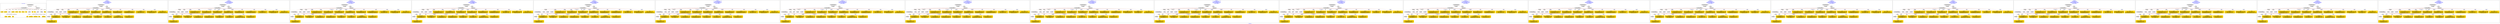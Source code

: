 digraph n0 {
fontcolor="blue"
remincross="true"
label="s06-npg.json"
subgraph cluster_0 {
label="1-correct model"
n2[style="filled",color="white",fillcolor="lightgray",label="CulturalHeritageObject1"];
n3[shape="plaintext",style="filled",fillcolor="gold",label="Copyright"];
n4[shape="plaintext",style="filled",fillcolor="gold",label="DateOfWork"];
n5[style="filled",color="white",fillcolor="lightgray",label="Person1"];
n6[shape="plaintext",style="filled",fillcolor="gold",label="Description"];
n7[shape="plaintext",style="filled",fillcolor="gold",label="Dimension"];
n8[shape="plaintext",style="filled",fillcolor="gold",label="Medium"];
n9[shape="plaintext",style="filled",fillcolor="gold",label="CreditLine"];
n10[shape="plaintext",style="filled",fillcolor="gold",label="Owner"];
n11[style="filled",color="white",fillcolor="lightgray",label="Concept2"];
n12[shape="plaintext",style="filled",fillcolor="gold",label="Title"];
n13[shape="plaintext",style="filled",fillcolor="gold",label="Ref"];
n14[style="filled",color="white",fillcolor="lightgray",label="Person2"];
n15[style="filled",color="white",fillcolor="lightgray",label="Concept1"];
n16[shape="plaintext",style="filled",fillcolor="gold",label="birthDate"];
n17[shape="plaintext",style="filled",fillcolor="gold",label="deathDate"];
n18[shape="plaintext",style="filled",fillcolor="gold",label="Artist"];
n19[shape="plaintext",style="filled",fillcolor="gold",label="sitterBirthDate"];
n20[shape="plaintext",style="filled",fillcolor="gold",label="sitterDeathDate"];
n21[shape="plaintext",style="filled",fillcolor="gold",label="values"];
n22[style="filled",color="white",fillcolor="lightgray",label="EuropeanaAggregation1"];
n23[style="filled",color="white",fillcolor="lightgray",label="WebResource1"];
n24[shape="plaintext",style="filled",fillcolor="gold",label="Image"];
n25[shape="plaintext",style="filled",fillcolor="gold",label="Classification"];
n26[shape="plaintext",style="filled",fillcolor="gold",label="values"];
}
subgraph cluster_1 {
label="candidate 0\nlink coherence:0.92\nnode coherence:0.92\nconfidence:0.4076598589067904\nmapping score:0.5444051381541154\ncost:222.99952\n-precision:0.52-recall:0.54"
n28[style="filled",color="white",fillcolor="lightgray",label="CulturalHeritageObject1"];
n29[style="filled",color="white",fillcolor="lightgray",label="CulturalHeritageObject2"];
n30[style="filled",color="white",fillcolor="lightgray",label="Person1"];
n31[style="filled",color="white",fillcolor="lightgray",label="Concept1"];
n32[style="filled",color="white",fillcolor="lightgray",label="Document1"];
n33[style="filled",color="white",fillcolor="lightgray",label="Document2"];
n34[style="filled",color="white",fillcolor="lightgray",label="EuropeanaAggregation1"];
n35[style="filled",color="white",fillcolor="lightgray",label="WebResource1"];
n36[shape="plaintext",style="filled",fillcolor="gold",label="Ref\n[CulturalHeritageObject,accessionNumber,0.426]\n[CulturalHeritageObject,extent,0.279]\n[CulturalHeritageObject,provenance,0.177]\n[CulturalHeritageObject,description,0.118]"];
n37[shape="plaintext",style="filled",fillcolor="gold",label="Title\n[Person,nameOfThePerson,0.332]\n[CulturalHeritageObject,provenance,0.261]\n[CulturalHeritageObject,description,0.218]\n[CulturalHeritageObject,title,0.19]"];
n38[shape="plaintext",style="filled",fillcolor="gold",label="Artist\n[Person,nameOfThePerson,0.459]\n[CulturalHeritageObject,provenance,0.21]\n[Document,classLink,0.194]\n[CulturalHeritageObject,title,0.138]"];
n39[shape="plaintext",style="filled",fillcolor="gold",label="values\n[Person,nameOfThePerson,0.385]\n[CulturalHeritageObject,provenance,0.253]\n[Document,classLink,0.199]\n[CulturalHeritageObject,title,0.163]"];
n40[shape="plaintext",style="filled",fillcolor="gold",label="Copyright\n[CulturalHeritageObject,provenance,0.486]\n[CulturalHeritageObject,description,0.224]\n[CulturalHeritageObject,title,0.17]\n[Person,biographicalInformation,0.12]"];
n41[shape="plaintext",style="filled",fillcolor="gold",label="CreditLine\n[CulturalHeritageObject,provenance,0.542]\n[Person,biographicalInformation,0.169]\n[CulturalHeritageObject,description,0.163]\n[CulturalHeritageObject,title,0.126]"];
n42[shape="plaintext",style="filled",fillcolor="gold",label="Description\n[Person,biographicalInformation,0.43]\n[CulturalHeritageObject,description,0.355]\n[CulturalHeritageObject,title,0.133]\n[CulturalHeritageObject,provenance,0.083]"];
n43[shape="plaintext",style="filled",fillcolor="gold",label="sitterDeathDate\n[CulturalHeritageObject,created,0.321]\n[CulturalHeritageObject,title,0.249]\n[Person,dateOfDeath,0.247]\n[CulturalHeritageObject,extent,0.182]"];
n44[shape="plaintext",style="filled",fillcolor="gold",label="deathDate\n[CulturalHeritageObject,created,0.358]\n[Person,dateOfDeath,0.295]\n[CulturalHeritageObject,title,0.191]\n[Person,dateOfBirth,0.156]"];
n45[shape="plaintext",style="filled",fillcolor="gold",label="Owner\n[CulturalHeritageObject,provenance,0.506]\n[Person,biographicalInformation,0.22]\n[CulturalHeritageObject,description,0.173]\n[CulturalHeritageObject,title,0.101]"];
n46[shape="plaintext",style="filled",fillcolor="gold",label="Dimension\n[CulturalHeritageObject,extent,0.623]\n[CulturalHeritageObject,accessionNumber,0.192]\n[CulturalHeritageObject,description,0.1]\n[CulturalHeritageObject,medium,0.085]"];
n47[shape="plaintext",style="filled",fillcolor="gold",label="sitterBirthDate\n[CulturalHeritageObject,created,0.341]\n[CulturalHeritageObject,title,0.237]\n[Person,dateOfDeath,0.216]\n[Person,dateOfBirth,0.205]"];
n48[shape="plaintext",style="filled",fillcolor="gold",label="Image\n[WebResource,classLink,0.807]\n[Document,classLink,0.175]\n[CulturalHeritageObject,medium,0.011]\n[CulturalHeritageObject,description,0.006]"];
n49[shape="plaintext",style="filled",fillcolor="gold",label="birthDate\n[CulturalHeritageObject,created,0.311]\n[Person,dateOfBirth,0.285]\n[Person,dateOfDeath,0.23]\n[CulturalHeritageObject,title,0.175]"];
n50[shape="plaintext",style="filled",fillcolor="gold",label="DateOfWork\n[CulturalHeritageObject,created,0.376]\n[Person,dateOfBirth,0.283]\n[Person,dateOfDeath,0.282]\n[CulturalHeritageObject,provenance,0.059]"];
n51[shape="plaintext",style="filled",fillcolor="gold",label="Medium\n[CulturalHeritageObject,medium,0.829]\n[CulturalHeritageObject,provenance,0.068]\n[CulturalHeritageObject,description,0.055]\n[Concept,prefLabel,0.049]"];
n52[shape="plaintext",style="filled",fillcolor="gold",label="values\n[CulturalHeritageObject,description,0.369]\n[Concept,prefLabel,0.277]\n[Person,biographicalInformation,0.195]\n[CulturalHeritageObject,title,0.159]"];
n53[shape="plaintext",style="filled",fillcolor="gold",label="Classification\n[Concept,prefLabel,0.472]\n[Person,biographicalInformation,0.277]\n[CulturalHeritageObject,description,0.155]\n[CulturalHeritageObject,provenance,0.096]"];
}
subgraph cluster_2 {
label="candidate 1\nlink coherence:0.92\nnode coherence:0.92\nconfidence:0.4027527995348705\nmapping score:0.5427694516968087\ncost:222.99952\n-precision:0.52-recall:0.54"
n55[style="filled",color="white",fillcolor="lightgray",label="CulturalHeritageObject1"];
n56[style="filled",color="white",fillcolor="lightgray",label="CulturalHeritageObject2"];
n57[style="filled",color="white",fillcolor="lightgray",label="Person1"];
n58[style="filled",color="white",fillcolor="lightgray",label="Concept1"];
n59[style="filled",color="white",fillcolor="lightgray",label="Document1"];
n60[style="filled",color="white",fillcolor="lightgray",label="Document2"];
n61[style="filled",color="white",fillcolor="lightgray",label="EuropeanaAggregation1"];
n62[style="filled",color="white",fillcolor="lightgray",label="WebResource1"];
n63[shape="plaintext",style="filled",fillcolor="gold",label="Ref\n[CulturalHeritageObject,accessionNumber,0.426]\n[CulturalHeritageObject,extent,0.279]\n[CulturalHeritageObject,provenance,0.177]\n[CulturalHeritageObject,description,0.118]"];
n64[shape="plaintext",style="filled",fillcolor="gold",label="Title\n[Person,nameOfThePerson,0.332]\n[CulturalHeritageObject,provenance,0.261]\n[CulturalHeritageObject,description,0.218]\n[CulturalHeritageObject,title,0.19]"];
n65[shape="plaintext",style="filled",fillcolor="gold",label="Artist\n[Person,nameOfThePerson,0.459]\n[CulturalHeritageObject,provenance,0.21]\n[Document,classLink,0.194]\n[CulturalHeritageObject,title,0.138]"];
n66[shape="plaintext",style="filled",fillcolor="gold",label="values\n[Person,nameOfThePerson,0.385]\n[CulturalHeritageObject,provenance,0.253]\n[Document,classLink,0.199]\n[CulturalHeritageObject,title,0.163]"];
n67[shape="plaintext",style="filled",fillcolor="gold",label="Owner\n[CulturalHeritageObject,provenance,0.506]\n[Person,biographicalInformation,0.22]\n[CulturalHeritageObject,description,0.173]\n[CulturalHeritageObject,title,0.101]"];
n68[shape="plaintext",style="filled",fillcolor="gold",label="Copyright\n[CulturalHeritageObject,provenance,0.486]\n[CulturalHeritageObject,description,0.224]\n[CulturalHeritageObject,title,0.17]\n[Person,biographicalInformation,0.12]"];
n69[shape="plaintext",style="filled",fillcolor="gold",label="Description\n[Person,biographicalInformation,0.43]\n[CulturalHeritageObject,description,0.355]\n[CulturalHeritageObject,title,0.133]\n[CulturalHeritageObject,provenance,0.083]"];
n70[shape="plaintext",style="filled",fillcolor="gold",label="sitterDeathDate\n[CulturalHeritageObject,created,0.321]\n[CulturalHeritageObject,title,0.249]\n[Person,dateOfDeath,0.247]\n[CulturalHeritageObject,extent,0.182]"];
n71[shape="plaintext",style="filled",fillcolor="gold",label="deathDate\n[CulturalHeritageObject,created,0.358]\n[Person,dateOfDeath,0.295]\n[CulturalHeritageObject,title,0.191]\n[Person,dateOfBirth,0.156]"];
n72[shape="plaintext",style="filled",fillcolor="gold",label="CreditLine\n[CulturalHeritageObject,provenance,0.542]\n[Person,biographicalInformation,0.169]\n[CulturalHeritageObject,description,0.163]\n[CulturalHeritageObject,title,0.126]"];
n73[shape="plaintext",style="filled",fillcolor="gold",label="Dimension\n[CulturalHeritageObject,extent,0.623]\n[CulturalHeritageObject,accessionNumber,0.192]\n[CulturalHeritageObject,description,0.1]\n[CulturalHeritageObject,medium,0.085]"];
n74[shape="plaintext",style="filled",fillcolor="gold",label="sitterBirthDate\n[CulturalHeritageObject,created,0.341]\n[CulturalHeritageObject,title,0.237]\n[Person,dateOfDeath,0.216]\n[Person,dateOfBirth,0.205]"];
n75[shape="plaintext",style="filled",fillcolor="gold",label="Image\n[WebResource,classLink,0.807]\n[Document,classLink,0.175]\n[CulturalHeritageObject,medium,0.011]\n[CulturalHeritageObject,description,0.006]"];
n76[shape="plaintext",style="filled",fillcolor="gold",label="birthDate\n[CulturalHeritageObject,created,0.311]\n[Person,dateOfBirth,0.285]\n[Person,dateOfDeath,0.23]\n[CulturalHeritageObject,title,0.175]"];
n77[shape="plaintext",style="filled",fillcolor="gold",label="DateOfWork\n[CulturalHeritageObject,created,0.376]\n[Person,dateOfBirth,0.283]\n[Person,dateOfDeath,0.282]\n[CulturalHeritageObject,provenance,0.059]"];
n78[shape="plaintext",style="filled",fillcolor="gold",label="Medium\n[CulturalHeritageObject,medium,0.829]\n[CulturalHeritageObject,provenance,0.068]\n[CulturalHeritageObject,description,0.055]\n[Concept,prefLabel,0.049]"];
n79[shape="plaintext",style="filled",fillcolor="gold",label="values\n[CulturalHeritageObject,description,0.369]\n[Concept,prefLabel,0.277]\n[Person,biographicalInformation,0.195]\n[CulturalHeritageObject,title,0.159]"];
n80[shape="plaintext",style="filled",fillcolor="gold",label="Classification\n[Concept,prefLabel,0.472]\n[Person,biographicalInformation,0.277]\n[CulturalHeritageObject,description,0.155]\n[CulturalHeritageObject,provenance,0.096]"];
}
subgraph cluster_3 {
label="candidate 10\nlink coherence:0.92\nnode coherence:0.92\nconfidence:0.3950372217783542\nmapping score:0.5401975924446366\ncost:222.99952\n-precision:0.52-recall:0.54"
n82[style="filled",color="white",fillcolor="lightgray",label="CulturalHeritageObject1"];
n83[style="filled",color="white",fillcolor="lightgray",label="CulturalHeritageObject2"];
n84[style="filled",color="white",fillcolor="lightgray",label="Person1"];
n85[style="filled",color="white",fillcolor="lightgray",label="Concept1"];
n86[style="filled",color="white",fillcolor="lightgray",label="Document1"];
n87[style="filled",color="white",fillcolor="lightgray",label="Document2"];
n88[style="filled",color="white",fillcolor="lightgray",label="EuropeanaAggregation1"];
n89[style="filled",color="white",fillcolor="lightgray",label="WebResource1"];
n90[shape="plaintext",style="filled",fillcolor="gold",label="Ref\n[CulturalHeritageObject,accessionNumber,0.426]\n[CulturalHeritageObject,extent,0.279]\n[CulturalHeritageObject,provenance,0.177]\n[CulturalHeritageObject,description,0.118]"];
n91[shape="plaintext",style="filled",fillcolor="gold",label="sitterDeathDate\n[CulturalHeritageObject,created,0.321]\n[CulturalHeritageObject,title,0.249]\n[Person,dateOfDeath,0.247]\n[CulturalHeritageObject,extent,0.182]"];
n92[shape="plaintext",style="filled",fillcolor="gold",label="Title\n[Person,nameOfThePerson,0.332]\n[CulturalHeritageObject,provenance,0.261]\n[CulturalHeritageObject,description,0.218]\n[CulturalHeritageObject,title,0.19]"];
n93[shape="plaintext",style="filled",fillcolor="gold",label="Artist\n[Person,nameOfThePerson,0.459]\n[CulturalHeritageObject,provenance,0.21]\n[Document,classLink,0.194]\n[CulturalHeritageObject,title,0.138]"];
n94[shape="plaintext",style="filled",fillcolor="gold",label="values\n[Person,nameOfThePerson,0.385]\n[CulturalHeritageObject,provenance,0.253]\n[Document,classLink,0.199]\n[CulturalHeritageObject,title,0.163]"];
n95[shape="plaintext",style="filled",fillcolor="gold",label="Owner\n[CulturalHeritageObject,provenance,0.506]\n[Person,biographicalInformation,0.22]\n[CulturalHeritageObject,description,0.173]\n[CulturalHeritageObject,title,0.101]"];
n96[shape="plaintext",style="filled",fillcolor="gold",label="Copyright\n[CulturalHeritageObject,provenance,0.486]\n[CulturalHeritageObject,description,0.224]\n[CulturalHeritageObject,title,0.17]\n[Person,biographicalInformation,0.12]"];
n97[shape="plaintext",style="filled",fillcolor="gold",label="Description\n[Person,biographicalInformation,0.43]\n[CulturalHeritageObject,description,0.355]\n[CulturalHeritageObject,title,0.133]\n[CulturalHeritageObject,provenance,0.083]"];
n98[shape="plaintext",style="filled",fillcolor="gold",label="deathDate\n[CulturalHeritageObject,created,0.358]\n[Person,dateOfDeath,0.295]\n[CulturalHeritageObject,title,0.191]\n[Person,dateOfBirth,0.156]"];
n99[shape="plaintext",style="filled",fillcolor="gold",label="CreditLine\n[CulturalHeritageObject,provenance,0.542]\n[Person,biographicalInformation,0.169]\n[CulturalHeritageObject,description,0.163]\n[CulturalHeritageObject,title,0.126]"];
n100[shape="plaintext",style="filled",fillcolor="gold",label="Dimension\n[CulturalHeritageObject,extent,0.623]\n[CulturalHeritageObject,accessionNumber,0.192]\n[CulturalHeritageObject,description,0.1]\n[CulturalHeritageObject,medium,0.085]"];
n101[shape="plaintext",style="filled",fillcolor="gold",label="sitterBirthDate\n[CulturalHeritageObject,created,0.341]\n[CulturalHeritageObject,title,0.237]\n[Person,dateOfDeath,0.216]\n[Person,dateOfBirth,0.205]"];
n102[shape="plaintext",style="filled",fillcolor="gold",label="Image\n[WebResource,classLink,0.807]\n[Document,classLink,0.175]\n[CulturalHeritageObject,medium,0.011]\n[CulturalHeritageObject,description,0.006]"];
n103[shape="plaintext",style="filled",fillcolor="gold",label="birthDate\n[CulturalHeritageObject,created,0.311]\n[Person,dateOfBirth,0.285]\n[Person,dateOfDeath,0.23]\n[CulturalHeritageObject,title,0.175]"];
n104[shape="plaintext",style="filled",fillcolor="gold",label="DateOfWork\n[CulturalHeritageObject,created,0.376]\n[Person,dateOfBirth,0.283]\n[Person,dateOfDeath,0.282]\n[CulturalHeritageObject,provenance,0.059]"];
n105[shape="plaintext",style="filled",fillcolor="gold",label="Medium\n[CulturalHeritageObject,medium,0.829]\n[CulturalHeritageObject,provenance,0.068]\n[CulturalHeritageObject,description,0.055]\n[Concept,prefLabel,0.049]"];
n106[shape="plaintext",style="filled",fillcolor="gold",label="values\n[CulturalHeritageObject,description,0.369]\n[Concept,prefLabel,0.277]\n[Person,biographicalInformation,0.195]\n[CulturalHeritageObject,title,0.159]"];
n107[shape="plaintext",style="filled",fillcolor="gold",label="Classification\n[Concept,prefLabel,0.472]\n[Person,biographicalInformation,0.277]\n[CulturalHeritageObject,description,0.155]\n[CulturalHeritageObject,provenance,0.096]"];
}
subgraph cluster_4 {
label="candidate 11\nlink coherence:0.92\nnode coherence:0.92\nconfidence:0.394426633867534\nmapping score:0.5399940631410299\ncost:222.99952\n-precision:0.48-recall:0.5"
n109[style="filled",color="white",fillcolor="lightgray",label="CulturalHeritageObject1"];
n110[style="filled",color="white",fillcolor="lightgray",label="CulturalHeritageObject2"];
n111[style="filled",color="white",fillcolor="lightgray",label="Person1"];
n112[style="filled",color="white",fillcolor="lightgray",label="Concept1"];
n113[style="filled",color="white",fillcolor="lightgray",label="Document1"];
n114[style="filled",color="white",fillcolor="lightgray",label="Document2"];
n115[style="filled",color="white",fillcolor="lightgray",label="EuropeanaAggregation1"];
n116[style="filled",color="white",fillcolor="lightgray",label="WebResource1"];
n117[shape="plaintext",style="filled",fillcolor="gold",label="Ref\n[CulturalHeritageObject,accessionNumber,0.426]\n[CulturalHeritageObject,extent,0.279]\n[CulturalHeritageObject,provenance,0.177]\n[CulturalHeritageObject,description,0.118]"];
n118[shape="plaintext",style="filled",fillcolor="gold",label="Title\n[Person,nameOfThePerson,0.332]\n[CulturalHeritageObject,provenance,0.261]\n[CulturalHeritageObject,description,0.218]\n[CulturalHeritageObject,title,0.19]"];
n119[shape="plaintext",style="filled",fillcolor="gold",label="Artist\n[Person,nameOfThePerson,0.459]\n[CulturalHeritageObject,provenance,0.21]\n[Document,classLink,0.194]\n[CulturalHeritageObject,title,0.138]"];
n120[shape="plaintext",style="filled",fillcolor="gold",label="values\n[Person,nameOfThePerson,0.385]\n[CulturalHeritageObject,provenance,0.253]\n[Document,classLink,0.199]\n[CulturalHeritageObject,title,0.163]"];
n121[shape="plaintext",style="filled",fillcolor="gold",label="Description\n[Person,biographicalInformation,0.43]\n[CulturalHeritageObject,description,0.355]\n[CulturalHeritageObject,title,0.133]\n[CulturalHeritageObject,provenance,0.083]"];
n122[shape="plaintext",style="filled",fillcolor="gold",label="Copyright\n[CulturalHeritageObject,provenance,0.486]\n[CulturalHeritageObject,description,0.224]\n[CulturalHeritageObject,title,0.17]\n[Person,biographicalInformation,0.12]"];
n123[shape="plaintext",style="filled",fillcolor="gold",label="Owner\n[CulturalHeritageObject,provenance,0.506]\n[Person,biographicalInformation,0.22]\n[CulturalHeritageObject,description,0.173]\n[CulturalHeritageObject,title,0.101]"];
n124[shape="plaintext",style="filled",fillcolor="gold",label="sitterDeathDate\n[CulturalHeritageObject,created,0.321]\n[CulturalHeritageObject,title,0.249]\n[Person,dateOfDeath,0.247]\n[CulturalHeritageObject,extent,0.182]"];
n125[shape="plaintext",style="filled",fillcolor="gold",label="deathDate\n[CulturalHeritageObject,created,0.358]\n[Person,dateOfDeath,0.295]\n[CulturalHeritageObject,title,0.191]\n[Person,dateOfBirth,0.156]"];
n126[shape="plaintext",style="filled",fillcolor="gold",label="CreditLine\n[CulturalHeritageObject,provenance,0.542]\n[Person,biographicalInformation,0.169]\n[CulturalHeritageObject,description,0.163]\n[CulturalHeritageObject,title,0.126]"];
n127[shape="plaintext",style="filled",fillcolor="gold",label="Dimension\n[CulturalHeritageObject,extent,0.623]\n[CulturalHeritageObject,accessionNumber,0.192]\n[CulturalHeritageObject,description,0.1]\n[CulturalHeritageObject,medium,0.085]"];
n128[shape="plaintext",style="filled",fillcolor="gold",label="sitterBirthDate\n[CulturalHeritageObject,created,0.341]\n[CulturalHeritageObject,title,0.237]\n[Person,dateOfDeath,0.216]\n[Person,dateOfBirth,0.205]"];
n129[shape="plaintext",style="filled",fillcolor="gold",label="Image\n[WebResource,classLink,0.807]\n[Document,classLink,0.175]\n[CulturalHeritageObject,medium,0.011]\n[CulturalHeritageObject,description,0.006]"];
n130[shape="plaintext",style="filled",fillcolor="gold",label="birthDate\n[CulturalHeritageObject,created,0.311]\n[Person,dateOfBirth,0.285]\n[Person,dateOfDeath,0.23]\n[CulturalHeritageObject,title,0.175]"];
n131[shape="plaintext",style="filled",fillcolor="gold",label="DateOfWork\n[CulturalHeritageObject,created,0.376]\n[Person,dateOfBirth,0.283]\n[Person,dateOfDeath,0.282]\n[CulturalHeritageObject,provenance,0.059]"];
n132[shape="plaintext",style="filled",fillcolor="gold",label="Medium\n[CulturalHeritageObject,medium,0.829]\n[CulturalHeritageObject,provenance,0.068]\n[CulturalHeritageObject,description,0.055]\n[Concept,prefLabel,0.049]"];
n133[shape="plaintext",style="filled",fillcolor="gold",label="values\n[CulturalHeritageObject,description,0.369]\n[Concept,prefLabel,0.277]\n[Person,biographicalInformation,0.195]\n[CulturalHeritageObject,title,0.159]"];
n134[shape="plaintext",style="filled",fillcolor="gold",label="Classification\n[Concept,prefLabel,0.472]\n[Person,biographicalInformation,0.277]\n[CulturalHeritageObject,description,0.155]\n[CulturalHeritageObject,provenance,0.096]"];
}
subgraph cluster_5 {
label="candidate 12\nlink coherence:0.92\nnode coherence:0.92\nconfidence:0.3943833963371886\nmapping score:0.5399796506309148\ncost:222.99952\n-precision:0.48-recall:0.5"
n136[style="filled",color="white",fillcolor="lightgray",label="CulturalHeritageObject1"];
n137[style="filled",color="white",fillcolor="lightgray",label="CulturalHeritageObject2"];
n138[style="filled",color="white",fillcolor="lightgray",label="Person1"];
n139[style="filled",color="white",fillcolor="lightgray",label="Concept1"];
n140[style="filled",color="white",fillcolor="lightgray",label="Document1"];
n141[style="filled",color="white",fillcolor="lightgray",label="Document2"];
n142[style="filled",color="white",fillcolor="lightgray",label="EuropeanaAggregation1"];
n143[style="filled",color="white",fillcolor="lightgray",label="WebResource1"];
n144[shape="plaintext",style="filled",fillcolor="gold",label="Ref\n[CulturalHeritageObject,accessionNumber,0.426]\n[CulturalHeritageObject,extent,0.279]\n[CulturalHeritageObject,provenance,0.177]\n[CulturalHeritageObject,description,0.118]"];
n145[shape="plaintext",style="filled",fillcolor="gold",label="sitterDeathDate\n[CulturalHeritageObject,created,0.321]\n[CulturalHeritageObject,title,0.249]\n[Person,dateOfDeath,0.247]\n[CulturalHeritageObject,extent,0.182]"];
n146[shape="plaintext",style="filled",fillcolor="gold",label="Title\n[Person,nameOfThePerson,0.332]\n[CulturalHeritageObject,provenance,0.261]\n[CulturalHeritageObject,description,0.218]\n[CulturalHeritageObject,title,0.19]"];
n147[shape="plaintext",style="filled",fillcolor="gold",label="Artist\n[Person,nameOfThePerson,0.459]\n[CulturalHeritageObject,provenance,0.21]\n[Document,classLink,0.194]\n[CulturalHeritageObject,title,0.138]"];
n148[shape="plaintext",style="filled",fillcolor="gold",label="values\n[Person,nameOfThePerson,0.385]\n[CulturalHeritageObject,provenance,0.253]\n[Document,classLink,0.199]\n[CulturalHeritageObject,title,0.163]"];
n149[shape="plaintext",style="filled",fillcolor="gold",label="CreditLine\n[CulturalHeritageObject,provenance,0.542]\n[Person,biographicalInformation,0.169]\n[CulturalHeritageObject,description,0.163]\n[CulturalHeritageObject,title,0.126]"];
n150[shape="plaintext",style="filled",fillcolor="gold",label="Copyright\n[CulturalHeritageObject,provenance,0.486]\n[CulturalHeritageObject,description,0.224]\n[CulturalHeritageObject,title,0.17]\n[Person,biographicalInformation,0.12]"];
n151[shape="plaintext",style="filled",fillcolor="gold",label="Description\n[Person,biographicalInformation,0.43]\n[CulturalHeritageObject,description,0.355]\n[CulturalHeritageObject,title,0.133]\n[CulturalHeritageObject,provenance,0.083]"];
n152[shape="plaintext",style="filled",fillcolor="gold",label="deathDate\n[CulturalHeritageObject,created,0.358]\n[Person,dateOfDeath,0.295]\n[CulturalHeritageObject,title,0.191]\n[Person,dateOfBirth,0.156]"];
n153[shape="plaintext",style="filled",fillcolor="gold",label="Owner\n[CulturalHeritageObject,provenance,0.506]\n[Person,biographicalInformation,0.22]\n[CulturalHeritageObject,description,0.173]\n[CulturalHeritageObject,title,0.101]"];
n154[shape="plaintext",style="filled",fillcolor="gold",label="Dimension\n[CulturalHeritageObject,extent,0.623]\n[CulturalHeritageObject,accessionNumber,0.192]\n[CulturalHeritageObject,description,0.1]\n[CulturalHeritageObject,medium,0.085]"];
n155[shape="plaintext",style="filled",fillcolor="gold",label="sitterBirthDate\n[CulturalHeritageObject,created,0.341]\n[CulturalHeritageObject,title,0.237]\n[Person,dateOfDeath,0.216]\n[Person,dateOfBirth,0.205]"];
n156[shape="plaintext",style="filled",fillcolor="gold",label="Image\n[WebResource,classLink,0.807]\n[Document,classLink,0.175]\n[CulturalHeritageObject,medium,0.011]\n[CulturalHeritageObject,description,0.006]"];
n157[shape="plaintext",style="filled",fillcolor="gold",label="birthDate\n[CulturalHeritageObject,created,0.311]\n[Person,dateOfBirth,0.285]\n[Person,dateOfDeath,0.23]\n[CulturalHeritageObject,title,0.175]"];
n158[shape="plaintext",style="filled",fillcolor="gold",label="DateOfWork\n[CulturalHeritageObject,created,0.376]\n[Person,dateOfBirth,0.283]\n[Person,dateOfDeath,0.282]\n[CulturalHeritageObject,provenance,0.059]"];
n159[shape="plaintext",style="filled",fillcolor="gold",label="Medium\n[CulturalHeritageObject,medium,0.829]\n[CulturalHeritageObject,provenance,0.068]\n[CulturalHeritageObject,description,0.055]\n[Concept,prefLabel,0.049]"];
n160[shape="plaintext",style="filled",fillcolor="gold",label="values\n[CulturalHeritageObject,description,0.369]\n[Concept,prefLabel,0.277]\n[Person,biographicalInformation,0.195]\n[CulturalHeritageObject,title,0.159]"];
n161[shape="plaintext",style="filled",fillcolor="gold",label="Classification\n[Concept,prefLabel,0.472]\n[Person,biographicalInformation,0.277]\n[CulturalHeritageObject,description,0.155]\n[CulturalHeritageObject,provenance,0.096]"];
}
subgraph cluster_6 {
label="candidate 13\nlink coherence:0.8846153846153846\nnode coherence:0.92\nconfidence:0.4076598589067904\nmapping score:0.5444051381541154\ncost:223.99952\n-precision:0.5-recall:0.54"
n163[style="filled",color="white",fillcolor="lightgray",label="CulturalHeritageObject1"];
n164[style="filled",color="white",fillcolor="lightgray",label="CulturalHeritageObject2"];
n165[style="filled",color="white",fillcolor="lightgray",label="Person1"];
n166[style="filled",color="white",fillcolor="lightgray",label="Place1"];
n167[style="filled",color="white",fillcolor="lightgray",label="Concept1"];
n168[style="filled",color="white",fillcolor="lightgray",label="Document1"];
n169[style="filled",color="white",fillcolor="lightgray",label="Document2"];
n170[style="filled",color="white",fillcolor="lightgray",label="EuropeanaAggregation1"];
n171[style="filled",color="white",fillcolor="lightgray",label="WebResource1"];
n172[shape="plaintext",style="filled",fillcolor="gold",label="Ref\n[CulturalHeritageObject,accessionNumber,0.426]\n[CulturalHeritageObject,extent,0.279]\n[CulturalHeritageObject,provenance,0.177]\n[CulturalHeritageObject,description,0.118]"];
n173[shape="plaintext",style="filled",fillcolor="gold",label="Title\n[Person,nameOfThePerson,0.332]\n[CulturalHeritageObject,provenance,0.261]\n[CulturalHeritageObject,description,0.218]\n[CulturalHeritageObject,title,0.19]"];
n174[shape="plaintext",style="filled",fillcolor="gold",label="Artist\n[Person,nameOfThePerson,0.459]\n[CulturalHeritageObject,provenance,0.21]\n[Document,classLink,0.194]\n[CulturalHeritageObject,title,0.138]"];
n175[shape="plaintext",style="filled",fillcolor="gold",label="values\n[Person,nameOfThePerson,0.385]\n[CulturalHeritageObject,provenance,0.253]\n[Document,classLink,0.199]\n[CulturalHeritageObject,title,0.163]"];
n176[shape="plaintext",style="filled",fillcolor="gold",label="Copyright\n[CulturalHeritageObject,provenance,0.486]\n[CulturalHeritageObject,description,0.224]\n[CulturalHeritageObject,title,0.17]\n[Person,biographicalInformation,0.12]"];
n177[shape="plaintext",style="filled",fillcolor="gold",label="CreditLine\n[CulturalHeritageObject,provenance,0.542]\n[Person,biographicalInformation,0.169]\n[CulturalHeritageObject,description,0.163]\n[CulturalHeritageObject,title,0.126]"];
n178[shape="plaintext",style="filled",fillcolor="gold",label="Description\n[Person,biographicalInformation,0.43]\n[CulturalHeritageObject,description,0.355]\n[CulturalHeritageObject,title,0.133]\n[CulturalHeritageObject,provenance,0.083]"];
n179[shape="plaintext",style="filled",fillcolor="gold",label="sitterDeathDate\n[CulturalHeritageObject,created,0.321]\n[CulturalHeritageObject,title,0.249]\n[Person,dateOfDeath,0.247]\n[CulturalHeritageObject,extent,0.182]"];
n180[shape="plaintext",style="filled",fillcolor="gold",label="deathDate\n[CulturalHeritageObject,created,0.358]\n[Person,dateOfDeath,0.295]\n[CulturalHeritageObject,title,0.191]\n[Person,dateOfBirth,0.156]"];
n181[shape="plaintext",style="filled",fillcolor="gold",label="Owner\n[CulturalHeritageObject,provenance,0.506]\n[Person,biographicalInformation,0.22]\n[CulturalHeritageObject,description,0.173]\n[CulturalHeritageObject,title,0.101]"];
n182[shape="plaintext",style="filled",fillcolor="gold",label="Dimension\n[CulturalHeritageObject,extent,0.623]\n[CulturalHeritageObject,accessionNumber,0.192]\n[CulturalHeritageObject,description,0.1]\n[CulturalHeritageObject,medium,0.085]"];
n183[shape="plaintext",style="filled",fillcolor="gold",label="sitterBirthDate\n[CulturalHeritageObject,created,0.341]\n[CulturalHeritageObject,title,0.237]\n[Person,dateOfDeath,0.216]\n[Person,dateOfBirth,0.205]"];
n184[shape="plaintext",style="filled",fillcolor="gold",label="Image\n[WebResource,classLink,0.807]\n[Document,classLink,0.175]\n[CulturalHeritageObject,medium,0.011]\n[CulturalHeritageObject,description,0.006]"];
n185[shape="plaintext",style="filled",fillcolor="gold",label="birthDate\n[CulturalHeritageObject,created,0.311]\n[Person,dateOfBirth,0.285]\n[Person,dateOfDeath,0.23]\n[CulturalHeritageObject,title,0.175]"];
n186[shape="plaintext",style="filled",fillcolor="gold",label="DateOfWork\n[CulturalHeritageObject,created,0.376]\n[Person,dateOfBirth,0.283]\n[Person,dateOfDeath,0.282]\n[CulturalHeritageObject,provenance,0.059]"];
n187[shape="plaintext",style="filled",fillcolor="gold",label="Medium\n[CulturalHeritageObject,medium,0.829]\n[CulturalHeritageObject,provenance,0.068]\n[CulturalHeritageObject,description,0.055]\n[Concept,prefLabel,0.049]"];
n188[shape="plaintext",style="filled",fillcolor="gold",label="values\n[CulturalHeritageObject,description,0.369]\n[Concept,prefLabel,0.277]\n[Person,biographicalInformation,0.195]\n[CulturalHeritageObject,title,0.159]"];
n189[shape="plaintext",style="filled",fillcolor="gold",label="Classification\n[Concept,prefLabel,0.472]\n[Person,biographicalInformation,0.277]\n[CulturalHeritageObject,description,0.155]\n[CulturalHeritageObject,provenance,0.096]"];
}
subgraph cluster_7 {
label="candidate 14\nlink coherence:0.8846153846153846\nnode coherence:0.92\nconfidence:0.4027527995348705\nmapping score:0.5427694516968087\ncost:223.99952\n-precision:0.5-recall:0.54"
n191[style="filled",color="white",fillcolor="lightgray",label="CulturalHeritageObject1"];
n192[style="filled",color="white",fillcolor="lightgray",label="CulturalHeritageObject2"];
n193[style="filled",color="white",fillcolor="lightgray",label="Person1"];
n194[style="filled",color="white",fillcolor="lightgray",label="Place1"];
n195[style="filled",color="white",fillcolor="lightgray",label="Concept1"];
n196[style="filled",color="white",fillcolor="lightgray",label="Document1"];
n197[style="filled",color="white",fillcolor="lightgray",label="Document2"];
n198[style="filled",color="white",fillcolor="lightgray",label="EuropeanaAggregation1"];
n199[style="filled",color="white",fillcolor="lightgray",label="WebResource1"];
n200[shape="plaintext",style="filled",fillcolor="gold",label="Ref\n[CulturalHeritageObject,accessionNumber,0.426]\n[CulturalHeritageObject,extent,0.279]\n[CulturalHeritageObject,provenance,0.177]\n[CulturalHeritageObject,description,0.118]"];
n201[shape="plaintext",style="filled",fillcolor="gold",label="Title\n[Person,nameOfThePerson,0.332]\n[CulturalHeritageObject,provenance,0.261]\n[CulturalHeritageObject,description,0.218]\n[CulturalHeritageObject,title,0.19]"];
n202[shape="plaintext",style="filled",fillcolor="gold",label="Artist\n[Person,nameOfThePerson,0.459]\n[CulturalHeritageObject,provenance,0.21]\n[Document,classLink,0.194]\n[CulturalHeritageObject,title,0.138]"];
n203[shape="plaintext",style="filled",fillcolor="gold",label="values\n[Person,nameOfThePerson,0.385]\n[CulturalHeritageObject,provenance,0.253]\n[Document,classLink,0.199]\n[CulturalHeritageObject,title,0.163]"];
n204[shape="plaintext",style="filled",fillcolor="gold",label="Owner\n[CulturalHeritageObject,provenance,0.506]\n[Person,biographicalInformation,0.22]\n[CulturalHeritageObject,description,0.173]\n[CulturalHeritageObject,title,0.101]"];
n205[shape="plaintext",style="filled",fillcolor="gold",label="Copyright\n[CulturalHeritageObject,provenance,0.486]\n[CulturalHeritageObject,description,0.224]\n[CulturalHeritageObject,title,0.17]\n[Person,biographicalInformation,0.12]"];
n206[shape="plaintext",style="filled",fillcolor="gold",label="Description\n[Person,biographicalInformation,0.43]\n[CulturalHeritageObject,description,0.355]\n[CulturalHeritageObject,title,0.133]\n[CulturalHeritageObject,provenance,0.083]"];
n207[shape="plaintext",style="filled",fillcolor="gold",label="sitterDeathDate\n[CulturalHeritageObject,created,0.321]\n[CulturalHeritageObject,title,0.249]\n[Person,dateOfDeath,0.247]\n[CulturalHeritageObject,extent,0.182]"];
n208[shape="plaintext",style="filled",fillcolor="gold",label="deathDate\n[CulturalHeritageObject,created,0.358]\n[Person,dateOfDeath,0.295]\n[CulturalHeritageObject,title,0.191]\n[Person,dateOfBirth,0.156]"];
n209[shape="plaintext",style="filled",fillcolor="gold",label="CreditLine\n[CulturalHeritageObject,provenance,0.542]\n[Person,biographicalInformation,0.169]\n[CulturalHeritageObject,description,0.163]\n[CulturalHeritageObject,title,0.126]"];
n210[shape="plaintext",style="filled",fillcolor="gold",label="Dimension\n[CulturalHeritageObject,extent,0.623]\n[CulturalHeritageObject,accessionNumber,0.192]\n[CulturalHeritageObject,description,0.1]\n[CulturalHeritageObject,medium,0.085]"];
n211[shape="plaintext",style="filled",fillcolor="gold",label="sitterBirthDate\n[CulturalHeritageObject,created,0.341]\n[CulturalHeritageObject,title,0.237]\n[Person,dateOfDeath,0.216]\n[Person,dateOfBirth,0.205]"];
n212[shape="plaintext",style="filled",fillcolor="gold",label="Image\n[WebResource,classLink,0.807]\n[Document,classLink,0.175]\n[CulturalHeritageObject,medium,0.011]\n[CulturalHeritageObject,description,0.006]"];
n213[shape="plaintext",style="filled",fillcolor="gold",label="birthDate\n[CulturalHeritageObject,created,0.311]\n[Person,dateOfBirth,0.285]\n[Person,dateOfDeath,0.23]\n[CulturalHeritageObject,title,0.175]"];
n214[shape="plaintext",style="filled",fillcolor="gold",label="DateOfWork\n[CulturalHeritageObject,created,0.376]\n[Person,dateOfBirth,0.283]\n[Person,dateOfDeath,0.282]\n[CulturalHeritageObject,provenance,0.059]"];
n215[shape="plaintext",style="filled",fillcolor="gold",label="Medium\n[CulturalHeritageObject,medium,0.829]\n[CulturalHeritageObject,provenance,0.068]\n[CulturalHeritageObject,description,0.055]\n[Concept,prefLabel,0.049]"];
n216[shape="plaintext",style="filled",fillcolor="gold",label="values\n[CulturalHeritageObject,description,0.369]\n[Concept,prefLabel,0.277]\n[Person,biographicalInformation,0.195]\n[CulturalHeritageObject,title,0.159]"];
n217[shape="plaintext",style="filled",fillcolor="gold",label="Classification\n[Concept,prefLabel,0.472]\n[Person,biographicalInformation,0.277]\n[CulturalHeritageObject,description,0.155]\n[CulturalHeritageObject,provenance,0.096]"];
}
subgraph cluster_8 {
label="candidate 15\nlink coherence:0.8846153846153846\nnode coherence:0.92\nconfidence:0.4020989740937049\nmapping score:0.5425515098830868\ncost:223.99952\n-precision:0.46-recall:0.5"
n219[style="filled",color="white",fillcolor="lightgray",label="CulturalHeritageObject1"];
n220[style="filled",color="white",fillcolor="lightgray",label="CulturalHeritageObject2"];
n221[style="filled",color="white",fillcolor="lightgray",label="Person1"];
n222[style="filled",color="white",fillcolor="lightgray",label="Place1"];
n223[style="filled",color="white",fillcolor="lightgray",label="Concept1"];
n224[style="filled",color="white",fillcolor="lightgray",label="Document1"];
n225[style="filled",color="white",fillcolor="lightgray",label="Document2"];
n226[style="filled",color="white",fillcolor="lightgray",label="EuropeanaAggregation1"];
n227[style="filled",color="white",fillcolor="lightgray",label="WebResource1"];
n228[shape="plaintext",style="filled",fillcolor="gold",label="Ref\n[CulturalHeritageObject,accessionNumber,0.426]\n[CulturalHeritageObject,extent,0.279]\n[CulturalHeritageObject,provenance,0.177]\n[CulturalHeritageObject,description,0.118]"];
n229[shape="plaintext",style="filled",fillcolor="gold",label="Title\n[Person,nameOfThePerson,0.332]\n[CulturalHeritageObject,provenance,0.261]\n[CulturalHeritageObject,description,0.218]\n[CulturalHeritageObject,title,0.19]"];
n230[shape="plaintext",style="filled",fillcolor="gold",label="Artist\n[Person,nameOfThePerson,0.459]\n[CulturalHeritageObject,provenance,0.21]\n[Document,classLink,0.194]\n[CulturalHeritageObject,title,0.138]"];
n231[shape="plaintext",style="filled",fillcolor="gold",label="values\n[Person,nameOfThePerson,0.385]\n[CulturalHeritageObject,provenance,0.253]\n[Document,classLink,0.199]\n[CulturalHeritageObject,title,0.163]"];
n232[shape="plaintext",style="filled",fillcolor="gold",label="CreditLine\n[CulturalHeritageObject,provenance,0.542]\n[Person,biographicalInformation,0.169]\n[CulturalHeritageObject,description,0.163]\n[CulturalHeritageObject,title,0.126]"];
n233[shape="plaintext",style="filled",fillcolor="gold",label="Copyright\n[CulturalHeritageObject,provenance,0.486]\n[CulturalHeritageObject,description,0.224]\n[CulturalHeritageObject,title,0.17]\n[Person,biographicalInformation,0.12]"];
n234[shape="plaintext",style="filled",fillcolor="gold",label="Description\n[Person,biographicalInformation,0.43]\n[CulturalHeritageObject,description,0.355]\n[CulturalHeritageObject,title,0.133]\n[CulturalHeritageObject,provenance,0.083]"];
n235[shape="plaintext",style="filled",fillcolor="gold",label="sitterDeathDate\n[CulturalHeritageObject,created,0.321]\n[CulturalHeritageObject,title,0.249]\n[Person,dateOfDeath,0.247]\n[CulturalHeritageObject,extent,0.182]"];
n236[shape="plaintext",style="filled",fillcolor="gold",label="deathDate\n[CulturalHeritageObject,created,0.358]\n[Person,dateOfDeath,0.295]\n[CulturalHeritageObject,title,0.191]\n[Person,dateOfBirth,0.156]"];
n237[shape="plaintext",style="filled",fillcolor="gold",label="Owner\n[CulturalHeritageObject,provenance,0.506]\n[Person,biographicalInformation,0.22]\n[CulturalHeritageObject,description,0.173]\n[CulturalHeritageObject,title,0.101]"];
n238[shape="plaintext",style="filled",fillcolor="gold",label="Dimension\n[CulturalHeritageObject,extent,0.623]\n[CulturalHeritageObject,accessionNumber,0.192]\n[CulturalHeritageObject,description,0.1]\n[CulturalHeritageObject,medium,0.085]"];
n239[shape="plaintext",style="filled",fillcolor="gold",label="sitterBirthDate\n[CulturalHeritageObject,created,0.341]\n[CulturalHeritageObject,title,0.237]\n[Person,dateOfDeath,0.216]\n[Person,dateOfBirth,0.205]"];
n240[shape="plaintext",style="filled",fillcolor="gold",label="Image\n[WebResource,classLink,0.807]\n[Document,classLink,0.175]\n[CulturalHeritageObject,medium,0.011]\n[CulturalHeritageObject,description,0.006]"];
n241[shape="plaintext",style="filled",fillcolor="gold",label="birthDate\n[CulturalHeritageObject,created,0.311]\n[Person,dateOfBirth,0.285]\n[Person,dateOfDeath,0.23]\n[CulturalHeritageObject,title,0.175]"];
n242[shape="plaintext",style="filled",fillcolor="gold",label="DateOfWork\n[CulturalHeritageObject,created,0.376]\n[Person,dateOfBirth,0.283]\n[Person,dateOfDeath,0.282]\n[CulturalHeritageObject,provenance,0.059]"];
n243[shape="plaintext",style="filled",fillcolor="gold",label="Medium\n[CulturalHeritageObject,medium,0.829]\n[CulturalHeritageObject,provenance,0.068]\n[CulturalHeritageObject,description,0.055]\n[Concept,prefLabel,0.049]"];
n244[shape="plaintext",style="filled",fillcolor="gold",label="values\n[CulturalHeritageObject,description,0.369]\n[Concept,prefLabel,0.277]\n[Person,biographicalInformation,0.195]\n[CulturalHeritageObject,title,0.159]"];
n245[shape="plaintext",style="filled",fillcolor="gold",label="Classification\n[Concept,prefLabel,0.472]\n[Person,biographicalInformation,0.277]\n[CulturalHeritageObject,description,0.155]\n[CulturalHeritageObject,provenance,0.096]"];
}
subgraph cluster_9 {
label="candidate 16\nlink coherence:0.8846153846153846\nnode coherence:0.92\nconfidence:0.4010096317280266\nmapping score:0.542188395761194\ncost:223.99952\n-precision:0.42-recall:0.46"
n247[style="filled",color="white",fillcolor="lightgray",label="CulturalHeritageObject1"];
n248[style="filled",color="white",fillcolor="lightgray",label="CulturalHeritageObject2"];
n249[style="filled",color="white",fillcolor="lightgray",label="Person1"];
n250[style="filled",color="white",fillcolor="lightgray",label="Place1"];
n251[style="filled",color="white",fillcolor="lightgray",label="Concept1"];
n252[style="filled",color="white",fillcolor="lightgray",label="Document1"];
n253[style="filled",color="white",fillcolor="lightgray",label="Document2"];
n254[style="filled",color="white",fillcolor="lightgray",label="EuropeanaAggregation1"];
n255[style="filled",color="white",fillcolor="lightgray",label="WebResource1"];
n256[shape="plaintext",style="filled",fillcolor="gold",label="Ref\n[CulturalHeritageObject,accessionNumber,0.426]\n[CulturalHeritageObject,extent,0.279]\n[CulturalHeritageObject,provenance,0.177]\n[CulturalHeritageObject,description,0.118]"];
n257[shape="plaintext",style="filled",fillcolor="gold",label="Title\n[Person,nameOfThePerson,0.332]\n[CulturalHeritageObject,provenance,0.261]\n[CulturalHeritageObject,description,0.218]\n[CulturalHeritageObject,title,0.19]"];
n258[shape="plaintext",style="filled",fillcolor="gold",label="Artist\n[Person,nameOfThePerson,0.459]\n[CulturalHeritageObject,provenance,0.21]\n[Document,classLink,0.194]\n[CulturalHeritageObject,title,0.138]"];
n259[shape="plaintext",style="filled",fillcolor="gold",label="values\n[Person,nameOfThePerson,0.385]\n[CulturalHeritageObject,provenance,0.253]\n[Document,classLink,0.199]\n[CulturalHeritageObject,title,0.163]"];
n260[shape="plaintext",style="filled",fillcolor="gold",label="Owner\n[CulturalHeritageObject,provenance,0.506]\n[Person,biographicalInformation,0.22]\n[CulturalHeritageObject,description,0.173]\n[CulturalHeritageObject,title,0.101]"];
n261[shape="plaintext",style="filled",fillcolor="gold",label="Copyright\n[CulturalHeritageObject,provenance,0.486]\n[CulturalHeritageObject,description,0.224]\n[CulturalHeritageObject,title,0.17]\n[Person,biographicalInformation,0.12]"];
n262[shape="plaintext",style="filled",fillcolor="gold",label="Description\n[Person,biographicalInformation,0.43]\n[CulturalHeritageObject,description,0.355]\n[CulturalHeritageObject,title,0.133]\n[CulturalHeritageObject,provenance,0.083]"];
n263[shape="plaintext",style="filled",fillcolor="gold",label="sitterDeathDate\n[CulturalHeritageObject,created,0.321]\n[CulturalHeritageObject,title,0.249]\n[Person,dateOfDeath,0.247]\n[CulturalHeritageObject,extent,0.182]"];
n264[shape="plaintext",style="filled",fillcolor="gold",label="DateOfWork\n[CulturalHeritageObject,created,0.376]\n[Person,dateOfBirth,0.283]\n[Person,dateOfDeath,0.282]\n[CulturalHeritageObject,provenance,0.059]"];
n265[shape="plaintext",style="filled",fillcolor="gold",label="CreditLine\n[CulturalHeritageObject,provenance,0.542]\n[Person,biographicalInformation,0.169]\n[CulturalHeritageObject,description,0.163]\n[CulturalHeritageObject,title,0.126]"];
n266[shape="plaintext",style="filled",fillcolor="gold",label="Dimension\n[CulturalHeritageObject,extent,0.623]\n[CulturalHeritageObject,accessionNumber,0.192]\n[CulturalHeritageObject,description,0.1]\n[CulturalHeritageObject,medium,0.085]"];
n267[shape="plaintext",style="filled",fillcolor="gold",label="sitterBirthDate\n[CulturalHeritageObject,created,0.341]\n[CulturalHeritageObject,title,0.237]\n[Person,dateOfDeath,0.216]\n[Person,dateOfBirth,0.205]"];
n268[shape="plaintext",style="filled",fillcolor="gold",label="Image\n[WebResource,classLink,0.807]\n[Document,classLink,0.175]\n[CulturalHeritageObject,medium,0.011]\n[CulturalHeritageObject,description,0.006]"];
n269[shape="plaintext",style="filled",fillcolor="gold",label="birthDate\n[CulturalHeritageObject,created,0.311]\n[Person,dateOfBirth,0.285]\n[Person,dateOfDeath,0.23]\n[CulturalHeritageObject,title,0.175]"];
n270[shape="plaintext",style="filled",fillcolor="gold",label="Medium\n[CulturalHeritageObject,medium,0.829]\n[CulturalHeritageObject,provenance,0.068]\n[CulturalHeritageObject,description,0.055]\n[Concept,prefLabel,0.049]"];
n271[shape="plaintext",style="filled",fillcolor="gold",label="deathDate\n[CulturalHeritageObject,created,0.358]\n[Person,dateOfDeath,0.295]\n[CulturalHeritageObject,title,0.191]\n[Person,dateOfBirth,0.156]"];
n272[shape="plaintext",style="filled",fillcolor="gold",label="values\n[CulturalHeritageObject,description,0.369]\n[Concept,prefLabel,0.277]\n[Person,biographicalInformation,0.195]\n[CulturalHeritageObject,title,0.159]"];
n273[shape="plaintext",style="filled",fillcolor="gold",label="Classification\n[Concept,prefLabel,0.472]\n[Person,biographicalInformation,0.277]\n[CulturalHeritageObject,description,0.155]\n[CulturalHeritageObject,provenance,0.096]"];
}
subgraph cluster_10 {
label="candidate 17\nlink coherence:0.8846153846153846\nnode coherence:0.92\nconfidence:0.39994428115027414\nmapping score:0.5418332789019432\ncost:223.99952\n-precision:0.5-recall:0.54"
n275[style="filled",color="white",fillcolor="lightgray",label="CulturalHeritageObject1"];
n276[style="filled",color="white",fillcolor="lightgray",label="CulturalHeritageObject2"];
n277[style="filled",color="white",fillcolor="lightgray",label="Person1"];
n278[style="filled",color="white",fillcolor="lightgray",label="Place1"];
n279[style="filled",color="white",fillcolor="lightgray",label="Concept1"];
n280[style="filled",color="white",fillcolor="lightgray",label="Document1"];
n281[style="filled",color="white",fillcolor="lightgray",label="Document2"];
n282[style="filled",color="white",fillcolor="lightgray",label="EuropeanaAggregation1"];
n283[style="filled",color="white",fillcolor="lightgray",label="WebResource1"];
n284[shape="plaintext",style="filled",fillcolor="gold",label="Ref\n[CulturalHeritageObject,accessionNumber,0.426]\n[CulturalHeritageObject,extent,0.279]\n[CulturalHeritageObject,provenance,0.177]\n[CulturalHeritageObject,description,0.118]"];
n285[shape="plaintext",style="filled",fillcolor="gold",label="sitterDeathDate\n[CulturalHeritageObject,created,0.321]\n[CulturalHeritageObject,title,0.249]\n[Person,dateOfDeath,0.247]\n[CulturalHeritageObject,extent,0.182]"];
n286[shape="plaintext",style="filled",fillcolor="gold",label="Title\n[Person,nameOfThePerson,0.332]\n[CulturalHeritageObject,provenance,0.261]\n[CulturalHeritageObject,description,0.218]\n[CulturalHeritageObject,title,0.19]"];
n287[shape="plaintext",style="filled",fillcolor="gold",label="Artist\n[Person,nameOfThePerson,0.459]\n[CulturalHeritageObject,provenance,0.21]\n[Document,classLink,0.194]\n[CulturalHeritageObject,title,0.138]"];
n288[shape="plaintext",style="filled",fillcolor="gold",label="values\n[Person,nameOfThePerson,0.385]\n[CulturalHeritageObject,provenance,0.253]\n[Document,classLink,0.199]\n[CulturalHeritageObject,title,0.163]"];
n289[shape="plaintext",style="filled",fillcolor="gold",label="Copyright\n[CulturalHeritageObject,provenance,0.486]\n[CulturalHeritageObject,description,0.224]\n[CulturalHeritageObject,title,0.17]\n[Person,biographicalInformation,0.12]"];
n290[shape="plaintext",style="filled",fillcolor="gold",label="CreditLine\n[CulturalHeritageObject,provenance,0.542]\n[Person,biographicalInformation,0.169]\n[CulturalHeritageObject,description,0.163]\n[CulturalHeritageObject,title,0.126]"];
n291[shape="plaintext",style="filled",fillcolor="gold",label="Description\n[Person,biographicalInformation,0.43]\n[CulturalHeritageObject,description,0.355]\n[CulturalHeritageObject,title,0.133]\n[CulturalHeritageObject,provenance,0.083]"];
n292[shape="plaintext",style="filled",fillcolor="gold",label="deathDate\n[CulturalHeritageObject,created,0.358]\n[Person,dateOfDeath,0.295]\n[CulturalHeritageObject,title,0.191]\n[Person,dateOfBirth,0.156]"];
n293[shape="plaintext",style="filled",fillcolor="gold",label="Owner\n[CulturalHeritageObject,provenance,0.506]\n[Person,biographicalInformation,0.22]\n[CulturalHeritageObject,description,0.173]\n[CulturalHeritageObject,title,0.101]"];
n294[shape="plaintext",style="filled",fillcolor="gold",label="Dimension\n[CulturalHeritageObject,extent,0.623]\n[CulturalHeritageObject,accessionNumber,0.192]\n[CulturalHeritageObject,description,0.1]\n[CulturalHeritageObject,medium,0.085]"];
n295[shape="plaintext",style="filled",fillcolor="gold",label="sitterBirthDate\n[CulturalHeritageObject,created,0.341]\n[CulturalHeritageObject,title,0.237]\n[Person,dateOfDeath,0.216]\n[Person,dateOfBirth,0.205]"];
n296[shape="plaintext",style="filled",fillcolor="gold",label="Image\n[WebResource,classLink,0.807]\n[Document,classLink,0.175]\n[CulturalHeritageObject,medium,0.011]\n[CulturalHeritageObject,description,0.006]"];
n297[shape="plaintext",style="filled",fillcolor="gold",label="birthDate\n[CulturalHeritageObject,created,0.311]\n[Person,dateOfBirth,0.285]\n[Person,dateOfDeath,0.23]\n[CulturalHeritageObject,title,0.175]"];
n298[shape="plaintext",style="filled",fillcolor="gold",label="DateOfWork\n[CulturalHeritageObject,created,0.376]\n[Person,dateOfBirth,0.283]\n[Person,dateOfDeath,0.282]\n[CulturalHeritageObject,provenance,0.059]"];
n299[shape="plaintext",style="filled",fillcolor="gold",label="Medium\n[CulturalHeritageObject,medium,0.829]\n[CulturalHeritageObject,provenance,0.068]\n[CulturalHeritageObject,description,0.055]\n[Concept,prefLabel,0.049]"];
n300[shape="plaintext",style="filled",fillcolor="gold",label="values\n[CulturalHeritageObject,description,0.369]\n[Concept,prefLabel,0.277]\n[Person,biographicalInformation,0.195]\n[CulturalHeritageObject,title,0.159]"];
n301[shape="plaintext",style="filled",fillcolor="gold",label="Classification\n[Concept,prefLabel,0.472]\n[Person,biographicalInformation,0.277]\n[CulturalHeritageObject,description,0.155]\n[CulturalHeritageObject,provenance,0.096]"];
}
subgraph cluster_11 {
label="candidate 18\nlink coherence:0.8846153846153846\nnode coherence:0.92\nconfidence:0.3989963191104342\nmapping score:0.54151729155533\ncost:223.99952\n-precision:0.42-recall:0.46"
n303[style="filled",color="white",fillcolor="lightgray",label="CulturalHeritageObject1"];
n304[style="filled",color="white",fillcolor="lightgray",label="CulturalHeritageObject2"];
n305[style="filled",color="white",fillcolor="lightgray",label="Person1"];
n306[style="filled",color="white",fillcolor="lightgray",label="Place1"];
n307[style="filled",color="white",fillcolor="lightgray",label="Concept1"];
n308[style="filled",color="white",fillcolor="lightgray",label="Document1"];
n309[style="filled",color="white",fillcolor="lightgray",label="Document2"];
n310[style="filled",color="white",fillcolor="lightgray",label="EuropeanaAggregation1"];
n311[style="filled",color="white",fillcolor="lightgray",label="WebResource1"];
n312[shape="plaintext",style="filled",fillcolor="gold",label="Ref\n[CulturalHeritageObject,accessionNumber,0.426]\n[CulturalHeritageObject,extent,0.279]\n[CulturalHeritageObject,provenance,0.177]\n[CulturalHeritageObject,description,0.118]"];
n313[shape="plaintext",style="filled",fillcolor="gold",label="Title\n[Person,nameOfThePerson,0.332]\n[CulturalHeritageObject,provenance,0.261]\n[CulturalHeritageObject,description,0.218]\n[CulturalHeritageObject,title,0.19]"];
n314[shape="plaintext",style="filled",fillcolor="gold",label="Artist\n[Person,nameOfThePerson,0.459]\n[CulturalHeritageObject,provenance,0.21]\n[Document,classLink,0.194]\n[CulturalHeritageObject,title,0.138]"];
n315[shape="plaintext",style="filled",fillcolor="gold",label="values\n[Person,nameOfThePerson,0.385]\n[CulturalHeritageObject,provenance,0.253]\n[Document,classLink,0.199]\n[CulturalHeritageObject,title,0.163]"];
n316[shape="plaintext",style="filled",fillcolor="gold",label="Owner\n[CulturalHeritageObject,provenance,0.506]\n[Person,biographicalInformation,0.22]\n[CulturalHeritageObject,description,0.173]\n[CulturalHeritageObject,title,0.101]"];
n317[shape="plaintext",style="filled",fillcolor="gold",label="Copyright\n[CulturalHeritageObject,provenance,0.486]\n[CulturalHeritageObject,description,0.224]\n[CulturalHeritageObject,title,0.17]\n[Person,biographicalInformation,0.12]"];
n318[shape="plaintext",style="filled",fillcolor="gold",label="Description\n[Person,biographicalInformation,0.43]\n[CulturalHeritageObject,description,0.355]\n[CulturalHeritageObject,title,0.133]\n[CulturalHeritageObject,provenance,0.083]"];
n319[shape="plaintext",style="filled",fillcolor="gold",label="sitterDeathDate\n[CulturalHeritageObject,created,0.321]\n[CulturalHeritageObject,title,0.249]\n[Person,dateOfDeath,0.247]\n[CulturalHeritageObject,extent,0.182]"];
n320[shape="plaintext",style="filled",fillcolor="gold",label="deathDate\n[CulturalHeritageObject,created,0.358]\n[Person,dateOfDeath,0.295]\n[CulturalHeritageObject,title,0.191]\n[Person,dateOfBirth,0.156]"];
n321[shape="plaintext",style="filled",fillcolor="gold",label="CreditLine\n[CulturalHeritageObject,provenance,0.542]\n[Person,biographicalInformation,0.169]\n[CulturalHeritageObject,description,0.163]\n[CulturalHeritageObject,title,0.126]"];
n322[shape="plaintext",style="filled",fillcolor="gold",label="Dimension\n[CulturalHeritageObject,extent,0.623]\n[CulturalHeritageObject,accessionNumber,0.192]\n[CulturalHeritageObject,description,0.1]\n[CulturalHeritageObject,medium,0.085]"];
n323[shape="plaintext",style="filled",fillcolor="gold",label="sitterBirthDate\n[CulturalHeritageObject,created,0.341]\n[CulturalHeritageObject,title,0.237]\n[Person,dateOfDeath,0.216]\n[Person,dateOfBirth,0.205]"];
n324[shape="plaintext",style="filled",fillcolor="gold",label="Image\n[WebResource,classLink,0.807]\n[Document,classLink,0.175]\n[CulturalHeritageObject,medium,0.011]\n[CulturalHeritageObject,description,0.006]"];
n325[shape="plaintext",style="filled",fillcolor="gold",label="birthDate\n[CulturalHeritageObject,created,0.311]\n[Person,dateOfBirth,0.285]\n[Person,dateOfDeath,0.23]\n[CulturalHeritageObject,title,0.175]"];
n326[shape="plaintext",style="filled",fillcolor="gold",label="DateOfWork\n[CulturalHeritageObject,created,0.376]\n[Person,dateOfBirth,0.283]\n[Person,dateOfDeath,0.282]\n[CulturalHeritageObject,provenance,0.059]"];
n327[shape="plaintext",style="filled",fillcolor="gold",label="Medium\n[CulturalHeritageObject,medium,0.829]\n[CulturalHeritageObject,provenance,0.068]\n[CulturalHeritageObject,description,0.055]\n[Concept,prefLabel,0.049]"];
n328[shape="plaintext",style="filled",fillcolor="gold",label="values\n[CulturalHeritageObject,description,0.369]\n[Concept,prefLabel,0.277]\n[Person,biographicalInformation,0.195]\n[CulturalHeritageObject,title,0.159]"];
n329[shape="plaintext",style="filled",fillcolor="gold",label="Classification\n[Concept,prefLabel,0.472]\n[Person,biographicalInformation,0.277]\n[CulturalHeritageObject,description,0.155]\n[CulturalHeritageObject,provenance,0.096]"];
}
subgraph cluster_12 {
label="candidate 19\nlink coherence:0.8846153846153846\nnode coherence:0.92\nconfidence:0.39834466178048317\nmapping score:0.5413000724453463\ncost:223.99952\n-precision:0.46-recall:0.5"
n331[style="filled",color="white",fillcolor="lightgray",label="CulturalHeritageObject1"];
n332[style="filled",color="white",fillcolor="lightgray",label="CulturalHeritageObject2"];
n333[style="filled",color="white",fillcolor="lightgray",label="Person1"];
n334[style="filled",color="white",fillcolor="lightgray",label="Place1"];
n335[style="filled",color="white",fillcolor="lightgray",label="Concept1"];
n336[style="filled",color="white",fillcolor="lightgray",label="Document1"];
n337[style="filled",color="white",fillcolor="lightgray",label="Document2"];
n338[style="filled",color="white",fillcolor="lightgray",label="EuropeanaAggregation1"];
n339[style="filled",color="white",fillcolor="lightgray",label="WebResource1"];
n340[shape="plaintext",style="filled",fillcolor="gold",label="Ref\n[CulturalHeritageObject,accessionNumber,0.426]\n[CulturalHeritageObject,extent,0.279]\n[CulturalHeritageObject,provenance,0.177]\n[CulturalHeritageObject,description,0.118]"];
n341[shape="plaintext",style="filled",fillcolor="gold",label="Title\n[Person,nameOfThePerson,0.332]\n[CulturalHeritageObject,provenance,0.261]\n[CulturalHeritageObject,description,0.218]\n[CulturalHeritageObject,title,0.19]"];
n342[shape="plaintext",style="filled",fillcolor="gold",label="Artist\n[Person,nameOfThePerson,0.459]\n[CulturalHeritageObject,provenance,0.21]\n[Document,classLink,0.194]\n[CulturalHeritageObject,title,0.138]"];
n343[shape="plaintext",style="filled",fillcolor="gold",label="values\n[Person,nameOfThePerson,0.385]\n[CulturalHeritageObject,provenance,0.253]\n[Document,classLink,0.199]\n[CulturalHeritageObject,title,0.163]"];
n344[shape="plaintext",style="filled",fillcolor="gold",label="Description\n[Person,biographicalInformation,0.43]\n[CulturalHeritageObject,description,0.355]\n[CulturalHeritageObject,title,0.133]\n[CulturalHeritageObject,provenance,0.083]"];
n345[shape="plaintext",style="filled",fillcolor="gold",label="CreditLine\n[CulturalHeritageObject,provenance,0.542]\n[Person,biographicalInformation,0.169]\n[CulturalHeritageObject,description,0.163]\n[CulturalHeritageObject,title,0.126]"];
n346[shape="plaintext",style="filled",fillcolor="gold",label="Copyright\n[CulturalHeritageObject,provenance,0.486]\n[CulturalHeritageObject,description,0.224]\n[CulturalHeritageObject,title,0.17]\n[Person,biographicalInformation,0.12]"];
n347[shape="plaintext",style="filled",fillcolor="gold",label="sitterDeathDate\n[CulturalHeritageObject,created,0.321]\n[CulturalHeritageObject,title,0.249]\n[Person,dateOfDeath,0.247]\n[CulturalHeritageObject,extent,0.182]"];
n348[shape="plaintext",style="filled",fillcolor="gold",label="deathDate\n[CulturalHeritageObject,created,0.358]\n[Person,dateOfDeath,0.295]\n[CulturalHeritageObject,title,0.191]\n[Person,dateOfBirth,0.156]"];
n349[shape="plaintext",style="filled",fillcolor="gold",label="Owner\n[CulturalHeritageObject,provenance,0.506]\n[Person,biographicalInformation,0.22]\n[CulturalHeritageObject,description,0.173]\n[CulturalHeritageObject,title,0.101]"];
n350[shape="plaintext",style="filled",fillcolor="gold",label="Dimension\n[CulturalHeritageObject,extent,0.623]\n[CulturalHeritageObject,accessionNumber,0.192]\n[CulturalHeritageObject,description,0.1]\n[CulturalHeritageObject,medium,0.085]"];
n351[shape="plaintext",style="filled",fillcolor="gold",label="sitterBirthDate\n[CulturalHeritageObject,created,0.341]\n[CulturalHeritageObject,title,0.237]\n[Person,dateOfDeath,0.216]\n[Person,dateOfBirth,0.205]"];
n352[shape="plaintext",style="filled",fillcolor="gold",label="Image\n[WebResource,classLink,0.807]\n[Document,classLink,0.175]\n[CulturalHeritageObject,medium,0.011]\n[CulturalHeritageObject,description,0.006]"];
n353[shape="plaintext",style="filled",fillcolor="gold",label="birthDate\n[CulturalHeritageObject,created,0.311]\n[Person,dateOfBirth,0.285]\n[Person,dateOfDeath,0.23]\n[CulturalHeritageObject,title,0.175]"];
n354[shape="plaintext",style="filled",fillcolor="gold",label="DateOfWork\n[CulturalHeritageObject,created,0.376]\n[Person,dateOfBirth,0.283]\n[Person,dateOfDeath,0.282]\n[CulturalHeritageObject,provenance,0.059]"];
n355[shape="plaintext",style="filled",fillcolor="gold",label="Medium\n[CulturalHeritageObject,medium,0.829]\n[CulturalHeritageObject,provenance,0.068]\n[CulturalHeritageObject,description,0.055]\n[Concept,prefLabel,0.049]"];
n356[shape="plaintext",style="filled",fillcolor="gold",label="values\n[CulturalHeritageObject,description,0.369]\n[Concept,prefLabel,0.277]\n[Person,biographicalInformation,0.195]\n[CulturalHeritageObject,title,0.159]"];
n357[shape="plaintext",style="filled",fillcolor="gold",label="Classification\n[Concept,prefLabel,0.472]\n[Person,biographicalInformation,0.277]\n[CulturalHeritageObject,description,0.155]\n[CulturalHeritageObject,provenance,0.096]"];
}
subgraph cluster_13 {
label="candidate 2\nlink coherence:0.92\nnode coherence:0.92\nconfidence:0.4020989740937049\nmapping score:0.5425515098830868\ncost:222.99952\n-precision:0.48-recall:0.5"
n359[style="filled",color="white",fillcolor="lightgray",label="CulturalHeritageObject1"];
n360[style="filled",color="white",fillcolor="lightgray",label="CulturalHeritageObject2"];
n361[style="filled",color="white",fillcolor="lightgray",label="Person1"];
n362[style="filled",color="white",fillcolor="lightgray",label="Concept1"];
n363[style="filled",color="white",fillcolor="lightgray",label="Document1"];
n364[style="filled",color="white",fillcolor="lightgray",label="Document2"];
n365[style="filled",color="white",fillcolor="lightgray",label="EuropeanaAggregation1"];
n366[style="filled",color="white",fillcolor="lightgray",label="WebResource1"];
n367[shape="plaintext",style="filled",fillcolor="gold",label="Ref\n[CulturalHeritageObject,accessionNumber,0.426]\n[CulturalHeritageObject,extent,0.279]\n[CulturalHeritageObject,provenance,0.177]\n[CulturalHeritageObject,description,0.118]"];
n368[shape="plaintext",style="filled",fillcolor="gold",label="Title\n[Person,nameOfThePerson,0.332]\n[CulturalHeritageObject,provenance,0.261]\n[CulturalHeritageObject,description,0.218]\n[CulturalHeritageObject,title,0.19]"];
n369[shape="plaintext",style="filled",fillcolor="gold",label="Artist\n[Person,nameOfThePerson,0.459]\n[CulturalHeritageObject,provenance,0.21]\n[Document,classLink,0.194]\n[CulturalHeritageObject,title,0.138]"];
n370[shape="plaintext",style="filled",fillcolor="gold",label="values\n[Person,nameOfThePerson,0.385]\n[CulturalHeritageObject,provenance,0.253]\n[Document,classLink,0.199]\n[CulturalHeritageObject,title,0.163]"];
n371[shape="plaintext",style="filled",fillcolor="gold",label="CreditLine\n[CulturalHeritageObject,provenance,0.542]\n[Person,biographicalInformation,0.169]\n[CulturalHeritageObject,description,0.163]\n[CulturalHeritageObject,title,0.126]"];
n372[shape="plaintext",style="filled",fillcolor="gold",label="Copyright\n[CulturalHeritageObject,provenance,0.486]\n[CulturalHeritageObject,description,0.224]\n[CulturalHeritageObject,title,0.17]\n[Person,biographicalInformation,0.12]"];
n373[shape="plaintext",style="filled",fillcolor="gold",label="Description\n[Person,biographicalInformation,0.43]\n[CulturalHeritageObject,description,0.355]\n[CulturalHeritageObject,title,0.133]\n[CulturalHeritageObject,provenance,0.083]"];
n374[shape="plaintext",style="filled",fillcolor="gold",label="sitterDeathDate\n[CulturalHeritageObject,created,0.321]\n[CulturalHeritageObject,title,0.249]\n[Person,dateOfDeath,0.247]\n[CulturalHeritageObject,extent,0.182]"];
n375[shape="plaintext",style="filled",fillcolor="gold",label="deathDate\n[CulturalHeritageObject,created,0.358]\n[Person,dateOfDeath,0.295]\n[CulturalHeritageObject,title,0.191]\n[Person,dateOfBirth,0.156]"];
n376[shape="plaintext",style="filled",fillcolor="gold",label="Owner\n[CulturalHeritageObject,provenance,0.506]\n[Person,biographicalInformation,0.22]\n[CulturalHeritageObject,description,0.173]\n[CulturalHeritageObject,title,0.101]"];
n377[shape="plaintext",style="filled",fillcolor="gold",label="Dimension\n[CulturalHeritageObject,extent,0.623]\n[CulturalHeritageObject,accessionNumber,0.192]\n[CulturalHeritageObject,description,0.1]\n[CulturalHeritageObject,medium,0.085]"];
n378[shape="plaintext",style="filled",fillcolor="gold",label="sitterBirthDate\n[CulturalHeritageObject,created,0.341]\n[CulturalHeritageObject,title,0.237]\n[Person,dateOfDeath,0.216]\n[Person,dateOfBirth,0.205]"];
n379[shape="plaintext",style="filled",fillcolor="gold",label="Image\n[WebResource,classLink,0.807]\n[Document,classLink,0.175]\n[CulturalHeritageObject,medium,0.011]\n[CulturalHeritageObject,description,0.006]"];
n380[shape="plaintext",style="filled",fillcolor="gold",label="birthDate\n[CulturalHeritageObject,created,0.311]\n[Person,dateOfBirth,0.285]\n[Person,dateOfDeath,0.23]\n[CulturalHeritageObject,title,0.175]"];
n381[shape="plaintext",style="filled",fillcolor="gold",label="DateOfWork\n[CulturalHeritageObject,created,0.376]\n[Person,dateOfBirth,0.283]\n[Person,dateOfDeath,0.282]\n[CulturalHeritageObject,provenance,0.059]"];
n382[shape="plaintext",style="filled",fillcolor="gold",label="Medium\n[CulturalHeritageObject,medium,0.829]\n[CulturalHeritageObject,provenance,0.068]\n[CulturalHeritageObject,description,0.055]\n[Concept,prefLabel,0.049]"];
n383[shape="plaintext",style="filled",fillcolor="gold",label="values\n[CulturalHeritageObject,description,0.369]\n[Concept,prefLabel,0.277]\n[Person,biographicalInformation,0.195]\n[CulturalHeritageObject,title,0.159]"];
n384[shape="plaintext",style="filled",fillcolor="gold",label="Classification\n[Concept,prefLabel,0.472]\n[Person,biographicalInformation,0.277]\n[CulturalHeritageObject,description,0.155]\n[CulturalHeritageObject,provenance,0.096]"];
}
subgraph cluster_14 {
label="candidate 3\nlink coherence:0.92\nnode coherence:0.92\nconfidence:0.4010096317280266\nmapping score:0.542188395761194\ncost:222.99952\n-precision:0.44-recall:0.46"
n386[style="filled",color="white",fillcolor="lightgray",label="CulturalHeritageObject1"];
n387[style="filled",color="white",fillcolor="lightgray",label="CulturalHeritageObject2"];
n388[style="filled",color="white",fillcolor="lightgray",label="Person1"];
n389[style="filled",color="white",fillcolor="lightgray",label="Concept1"];
n390[style="filled",color="white",fillcolor="lightgray",label="Document1"];
n391[style="filled",color="white",fillcolor="lightgray",label="Document2"];
n392[style="filled",color="white",fillcolor="lightgray",label="EuropeanaAggregation1"];
n393[style="filled",color="white",fillcolor="lightgray",label="WebResource1"];
n394[shape="plaintext",style="filled",fillcolor="gold",label="Ref\n[CulturalHeritageObject,accessionNumber,0.426]\n[CulturalHeritageObject,extent,0.279]\n[CulturalHeritageObject,provenance,0.177]\n[CulturalHeritageObject,description,0.118]"];
n395[shape="plaintext",style="filled",fillcolor="gold",label="Title\n[Person,nameOfThePerson,0.332]\n[CulturalHeritageObject,provenance,0.261]\n[CulturalHeritageObject,description,0.218]\n[CulturalHeritageObject,title,0.19]"];
n396[shape="plaintext",style="filled",fillcolor="gold",label="Artist\n[Person,nameOfThePerson,0.459]\n[CulturalHeritageObject,provenance,0.21]\n[Document,classLink,0.194]\n[CulturalHeritageObject,title,0.138]"];
n397[shape="plaintext",style="filled",fillcolor="gold",label="values\n[Person,nameOfThePerson,0.385]\n[CulturalHeritageObject,provenance,0.253]\n[Document,classLink,0.199]\n[CulturalHeritageObject,title,0.163]"];
n398[shape="plaintext",style="filled",fillcolor="gold",label="Owner\n[CulturalHeritageObject,provenance,0.506]\n[Person,biographicalInformation,0.22]\n[CulturalHeritageObject,description,0.173]\n[CulturalHeritageObject,title,0.101]"];
n399[shape="plaintext",style="filled",fillcolor="gold",label="Copyright\n[CulturalHeritageObject,provenance,0.486]\n[CulturalHeritageObject,description,0.224]\n[CulturalHeritageObject,title,0.17]\n[Person,biographicalInformation,0.12]"];
n400[shape="plaintext",style="filled",fillcolor="gold",label="Description\n[Person,biographicalInformation,0.43]\n[CulturalHeritageObject,description,0.355]\n[CulturalHeritageObject,title,0.133]\n[CulturalHeritageObject,provenance,0.083]"];
n401[shape="plaintext",style="filled",fillcolor="gold",label="sitterDeathDate\n[CulturalHeritageObject,created,0.321]\n[CulturalHeritageObject,title,0.249]\n[Person,dateOfDeath,0.247]\n[CulturalHeritageObject,extent,0.182]"];
n402[shape="plaintext",style="filled",fillcolor="gold",label="DateOfWork\n[CulturalHeritageObject,created,0.376]\n[Person,dateOfBirth,0.283]\n[Person,dateOfDeath,0.282]\n[CulturalHeritageObject,provenance,0.059]"];
n403[shape="plaintext",style="filled",fillcolor="gold",label="CreditLine\n[CulturalHeritageObject,provenance,0.542]\n[Person,biographicalInformation,0.169]\n[CulturalHeritageObject,description,0.163]\n[CulturalHeritageObject,title,0.126]"];
n404[shape="plaintext",style="filled",fillcolor="gold",label="Dimension\n[CulturalHeritageObject,extent,0.623]\n[CulturalHeritageObject,accessionNumber,0.192]\n[CulturalHeritageObject,description,0.1]\n[CulturalHeritageObject,medium,0.085]"];
n405[shape="plaintext",style="filled",fillcolor="gold",label="sitterBirthDate\n[CulturalHeritageObject,created,0.341]\n[CulturalHeritageObject,title,0.237]\n[Person,dateOfDeath,0.216]\n[Person,dateOfBirth,0.205]"];
n406[shape="plaintext",style="filled",fillcolor="gold",label="Image\n[WebResource,classLink,0.807]\n[Document,classLink,0.175]\n[CulturalHeritageObject,medium,0.011]\n[CulturalHeritageObject,description,0.006]"];
n407[shape="plaintext",style="filled",fillcolor="gold",label="birthDate\n[CulturalHeritageObject,created,0.311]\n[Person,dateOfBirth,0.285]\n[Person,dateOfDeath,0.23]\n[CulturalHeritageObject,title,0.175]"];
n408[shape="plaintext",style="filled",fillcolor="gold",label="Medium\n[CulturalHeritageObject,medium,0.829]\n[CulturalHeritageObject,provenance,0.068]\n[CulturalHeritageObject,description,0.055]\n[Concept,prefLabel,0.049]"];
n409[shape="plaintext",style="filled",fillcolor="gold",label="deathDate\n[CulturalHeritageObject,created,0.358]\n[Person,dateOfDeath,0.295]\n[CulturalHeritageObject,title,0.191]\n[Person,dateOfBirth,0.156]"];
n410[shape="plaintext",style="filled",fillcolor="gold",label="values\n[CulturalHeritageObject,description,0.369]\n[Concept,prefLabel,0.277]\n[Person,biographicalInformation,0.195]\n[CulturalHeritageObject,title,0.159]"];
n411[shape="plaintext",style="filled",fillcolor="gold",label="Classification\n[Concept,prefLabel,0.472]\n[Person,biographicalInformation,0.277]\n[CulturalHeritageObject,description,0.155]\n[CulturalHeritageObject,provenance,0.096]"];
}
subgraph cluster_15 {
label="candidate 4\nlink coherence:0.92\nnode coherence:0.92\nconfidence:0.39994428115027414\nmapping score:0.5418332789019432\ncost:222.99952\n-precision:0.52-recall:0.54"
n413[style="filled",color="white",fillcolor="lightgray",label="CulturalHeritageObject1"];
n414[style="filled",color="white",fillcolor="lightgray",label="CulturalHeritageObject2"];
n415[style="filled",color="white",fillcolor="lightgray",label="Person1"];
n416[style="filled",color="white",fillcolor="lightgray",label="Concept1"];
n417[style="filled",color="white",fillcolor="lightgray",label="Document1"];
n418[style="filled",color="white",fillcolor="lightgray",label="Document2"];
n419[style="filled",color="white",fillcolor="lightgray",label="EuropeanaAggregation1"];
n420[style="filled",color="white",fillcolor="lightgray",label="WebResource1"];
n421[shape="plaintext",style="filled",fillcolor="gold",label="Ref\n[CulturalHeritageObject,accessionNumber,0.426]\n[CulturalHeritageObject,extent,0.279]\n[CulturalHeritageObject,provenance,0.177]\n[CulturalHeritageObject,description,0.118]"];
n422[shape="plaintext",style="filled",fillcolor="gold",label="sitterDeathDate\n[CulturalHeritageObject,created,0.321]\n[CulturalHeritageObject,title,0.249]\n[Person,dateOfDeath,0.247]\n[CulturalHeritageObject,extent,0.182]"];
n423[shape="plaintext",style="filled",fillcolor="gold",label="Title\n[Person,nameOfThePerson,0.332]\n[CulturalHeritageObject,provenance,0.261]\n[CulturalHeritageObject,description,0.218]\n[CulturalHeritageObject,title,0.19]"];
n424[shape="plaintext",style="filled",fillcolor="gold",label="Artist\n[Person,nameOfThePerson,0.459]\n[CulturalHeritageObject,provenance,0.21]\n[Document,classLink,0.194]\n[CulturalHeritageObject,title,0.138]"];
n425[shape="plaintext",style="filled",fillcolor="gold",label="values\n[Person,nameOfThePerson,0.385]\n[CulturalHeritageObject,provenance,0.253]\n[Document,classLink,0.199]\n[CulturalHeritageObject,title,0.163]"];
n426[shape="plaintext",style="filled",fillcolor="gold",label="Copyright\n[CulturalHeritageObject,provenance,0.486]\n[CulturalHeritageObject,description,0.224]\n[CulturalHeritageObject,title,0.17]\n[Person,biographicalInformation,0.12]"];
n427[shape="plaintext",style="filled",fillcolor="gold",label="CreditLine\n[CulturalHeritageObject,provenance,0.542]\n[Person,biographicalInformation,0.169]\n[CulturalHeritageObject,description,0.163]\n[CulturalHeritageObject,title,0.126]"];
n428[shape="plaintext",style="filled",fillcolor="gold",label="Description\n[Person,biographicalInformation,0.43]\n[CulturalHeritageObject,description,0.355]\n[CulturalHeritageObject,title,0.133]\n[CulturalHeritageObject,provenance,0.083]"];
n429[shape="plaintext",style="filled",fillcolor="gold",label="deathDate\n[CulturalHeritageObject,created,0.358]\n[Person,dateOfDeath,0.295]\n[CulturalHeritageObject,title,0.191]\n[Person,dateOfBirth,0.156]"];
n430[shape="plaintext",style="filled",fillcolor="gold",label="Owner\n[CulturalHeritageObject,provenance,0.506]\n[Person,biographicalInformation,0.22]\n[CulturalHeritageObject,description,0.173]\n[CulturalHeritageObject,title,0.101]"];
n431[shape="plaintext",style="filled",fillcolor="gold",label="Dimension\n[CulturalHeritageObject,extent,0.623]\n[CulturalHeritageObject,accessionNumber,0.192]\n[CulturalHeritageObject,description,0.1]\n[CulturalHeritageObject,medium,0.085]"];
n432[shape="plaintext",style="filled",fillcolor="gold",label="sitterBirthDate\n[CulturalHeritageObject,created,0.341]\n[CulturalHeritageObject,title,0.237]\n[Person,dateOfDeath,0.216]\n[Person,dateOfBirth,0.205]"];
n433[shape="plaintext",style="filled",fillcolor="gold",label="Image\n[WebResource,classLink,0.807]\n[Document,classLink,0.175]\n[CulturalHeritageObject,medium,0.011]\n[CulturalHeritageObject,description,0.006]"];
n434[shape="plaintext",style="filled",fillcolor="gold",label="birthDate\n[CulturalHeritageObject,created,0.311]\n[Person,dateOfBirth,0.285]\n[Person,dateOfDeath,0.23]\n[CulturalHeritageObject,title,0.175]"];
n435[shape="plaintext",style="filled",fillcolor="gold",label="DateOfWork\n[CulturalHeritageObject,created,0.376]\n[Person,dateOfBirth,0.283]\n[Person,dateOfDeath,0.282]\n[CulturalHeritageObject,provenance,0.059]"];
n436[shape="plaintext",style="filled",fillcolor="gold",label="Medium\n[CulturalHeritageObject,medium,0.829]\n[CulturalHeritageObject,provenance,0.068]\n[CulturalHeritageObject,description,0.055]\n[Concept,prefLabel,0.049]"];
n437[shape="plaintext",style="filled",fillcolor="gold",label="values\n[CulturalHeritageObject,description,0.369]\n[Concept,prefLabel,0.277]\n[Person,biographicalInformation,0.195]\n[CulturalHeritageObject,title,0.159]"];
n438[shape="plaintext",style="filled",fillcolor="gold",label="Classification\n[Concept,prefLabel,0.472]\n[Person,biographicalInformation,0.277]\n[CulturalHeritageObject,description,0.155]\n[CulturalHeritageObject,provenance,0.096]"];
}
subgraph cluster_16 {
label="candidate 5\nlink coherence:0.92\nnode coherence:0.92\nconfidence:0.3989963191104342\nmapping score:0.54151729155533\ncost:222.99952\n-precision:0.44-recall:0.46"
n440[style="filled",color="white",fillcolor="lightgray",label="CulturalHeritageObject1"];
n441[style="filled",color="white",fillcolor="lightgray",label="CulturalHeritageObject2"];
n442[style="filled",color="white",fillcolor="lightgray",label="Person1"];
n443[style="filled",color="white",fillcolor="lightgray",label="Concept1"];
n444[style="filled",color="white",fillcolor="lightgray",label="Document1"];
n445[style="filled",color="white",fillcolor="lightgray",label="Document2"];
n446[style="filled",color="white",fillcolor="lightgray",label="EuropeanaAggregation1"];
n447[style="filled",color="white",fillcolor="lightgray",label="WebResource1"];
n448[shape="plaintext",style="filled",fillcolor="gold",label="Ref\n[CulturalHeritageObject,accessionNumber,0.426]\n[CulturalHeritageObject,extent,0.279]\n[CulturalHeritageObject,provenance,0.177]\n[CulturalHeritageObject,description,0.118]"];
n449[shape="plaintext",style="filled",fillcolor="gold",label="Title\n[Person,nameOfThePerson,0.332]\n[CulturalHeritageObject,provenance,0.261]\n[CulturalHeritageObject,description,0.218]\n[CulturalHeritageObject,title,0.19]"];
n450[shape="plaintext",style="filled",fillcolor="gold",label="Artist\n[Person,nameOfThePerson,0.459]\n[CulturalHeritageObject,provenance,0.21]\n[Document,classLink,0.194]\n[CulturalHeritageObject,title,0.138]"];
n451[shape="plaintext",style="filled",fillcolor="gold",label="values\n[Person,nameOfThePerson,0.385]\n[CulturalHeritageObject,provenance,0.253]\n[Document,classLink,0.199]\n[CulturalHeritageObject,title,0.163]"];
n452[shape="plaintext",style="filled",fillcolor="gold",label="Owner\n[CulturalHeritageObject,provenance,0.506]\n[Person,biographicalInformation,0.22]\n[CulturalHeritageObject,description,0.173]\n[CulturalHeritageObject,title,0.101]"];
n453[shape="plaintext",style="filled",fillcolor="gold",label="Copyright\n[CulturalHeritageObject,provenance,0.486]\n[CulturalHeritageObject,description,0.224]\n[CulturalHeritageObject,title,0.17]\n[Person,biographicalInformation,0.12]"];
n454[shape="plaintext",style="filled",fillcolor="gold",label="Description\n[Person,biographicalInformation,0.43]\n[CulturalHeritageObject,description,0.355]\n[CulturalHeritageObject,title,0.133]\n[CulturalHeritageObject,provenance,0.083]"];
n455[shape="plaintext",style="filled",fillcolor="gold",label="sitterDeathDate\n[CulturalHeritageObject,created,0.321]\n[CulturalHeritageObject,title,0.249]\n[Person,dateOfDeath,0.247]\n[CulturalHeritageObject,extent,0.182]"];
n456[shape="plaintext",style="filled",fillcolor="gold",label="deathDate\n[CulturalHeritageObject,created,0.358]\n[Person,dateOfDeath,0.295]\n[CulturalHeritageObject,title,0.191]\n[Person,dateOfBirth,0.156]"];
n457[shape="plaintext",style="filled",fillcolor="gold",label="CreditLine\n[CulturalHeritageObject,provenance,0.542]\n[Person,biographicalInformation,0.169]\n[CulturalHeritageObject,description,0.163]\n[CulturalHeritageObject,title,0.126]"];
n458[shape="plaintext",style="filled",fillcolor="gold",label="Dimension\n[CulturalHeritageObject,extent,0.623]\n[CulturalHeritageObject,accessionNumber,0.192]\n[CulturalHeritageObject,description,0.1]\n[CulturalHeritageObject,medium,0.085]"];
n459[shape="plaintext",style="filled",fillcolor="gold",label="sitterBirthDate\n[CulturalHeritageObject,created,0.341]\n[CulturalHeritageObject,title,0.237]\n[Person,dateOfDeath,0.216]\n[Person,dateOfBirth,0.205]"];
n460[shape="plaintext",style="filled",fillcolor="gold",label="Image\n[WebResource,classLink,0.807]\n[Document,classLink,0.175]\n[CulturalHeritageObject,medium,0.011]\n[CulturalHeritageObject,description,0.006]"];
n461[shape="plaintext",style="filled",fillcolor="gold",label="birthDate\n[CulturalHeritageObject,created,0.311]\n[Person,dateOfBirth,0.285]\n[Person,dateOfDeath,0.23]\n[CulturalHeritageObject,title,0.175]"];
n462[shape="plaintext",style="filled",fillcolor="gold",label="DateOfWork\n[CulturalHeritageObject,created,0.376]\n[Person,dateOfBirth,0.283]\n[Person,dateOfDeath,0.282]\n[CulturalHeritageObject,provenance,0.059]"];
n463[shape="plaintext",style="filled",fillcolor="gold",label="Medium\n[CulturalHeritageObject,medium,0.829]\n[CulturalHeritageObject,provenance,0.068]\n[CulturalHeritageObject,description,0.055]\n[Concept,prefLabel,0.049]"];
n464[shape="plaintext",style="filled",fillcolor="gold",label="values\n[CulturalHeritageObject,description,0.369]\n[Concept,prefLabel,0.277]\n[Person,biographicalInformation,0.195]\n[CulturalHeritageObject,title,0.159]"];
n465[shape="plaintext",style="filled",fillcolor="gold",label="Classification\n[Concept,prefLabel,0.472]\n[Person,biographicalInformation,0.277]\n[CulturalHeritageObject,description,0.155]\n[CulturalHeritageObject,provenance,0.096]"];
}
subgraph cluster_17 {
label="candidate 6\nlink coherence:0.92\nnode coherence:0.92\nconfidence:0.39834466178048317\nmapping score:0.5413000724453463\ncost:222.99952\n-precision:0.48-recall:0.5"
n467[style="filled",color="white",fillcolor="lightgray",label="CulturalHeritageObject1"];
n468[style="filled",color="white",fillcolor="lightgray",label="CulturalHeritageObject2"];
n469[style="filled",color="white",fillcolor="lightgray",label="Person1"];
n470[style="filled",color="white",fillcolor="lightgray",label="Concept1"];
n471[style="filled",color="white",fillcolor="lightgray",label="Document1"];
n472[style="filled",color="white",fillcolor="lightgray",label="Document2"];
n473[style="filled",color="white",fillcolor="lightgray",label="EuropeanaAggregation1"];
n474[style="filled",color="white",fillcolor="lightgray",label="WebResource1"];
n475[shape="plaintext",style="filled",fillcolor="gold",label="Ref\n[CulturalHeritageObject,accessionNumber,0.426]\n[CulturalHeritageObject,extent,0.279]\n[CulturalHeritageObject,provenance,0.177]\n[CulturalHeritageObject,description,0.118]"];
n476[shape="plaintext",style="filled",fillcolor="gold",label="Title\n[Person,nameOfThePerson,0.332]\n[CulturalHeritageObject,provenance,0.261]\n[CulturalHeritageObject,description,0.218]\n[CulturalHeritageObject,title,0.19]"];
n477[shape="plaintext",style="filled",fillcolor="gold",label="Artist\n[Person,nameOfThePerson,0.459]\n[CulturalHeritageObject,provenance,0.21]\n[Document,classLink,0.194]\n[CulturalHeritageObject,title,0.138]"];
n478[shape="plaintext",style="filled",fillcolor="gold",label="values\n[Person,nameOfThePerson,0.385]\n[CulturalHeritageObject,provenance,0.253]\n[Document,classLink,0.199]\n[CulturalHeritageObject,title,0.163]"];
n479[shape="plaintext",style="filled",fillcolor="gold",label="Description\n[Person,biographicalInformation,0.43]\n[CulturalHeritageObject,description,0.355]\n[CulturalHeritageObject,title,0.133]\n[CulturalHeritageObject,provenance,0.083]"];
n480[shape="plaintext",style="filled",fillcolor="gold",label="CreditLine\n[CulturalHeritageObject,provenance,0.542]\n[Person,biographicalInformation,0.169]\n[CulturalHeritageObject,description,0.163]\n[CulturalHeritageObject,title,0.126]"];
n481[shape="plaintext",style="filled",fillcolor="gold",label="Copyright\n[CulturalHeritageObject,provenance,0.486]\n[CulturalHeritageObject,description,0.224]\n[CulturalHeritageObject,title,0.17]\n[Person,biographicalInformation,0.12]"];
n482[shape="plaintext",style="filled",fillcolor="gold",label="sitterDeathDate\n[CulturalHeritageObject,created,0.321]\n[CulturalHeritageObject,title,0.249]\n[Person,dateOfDeath,0.247]\n[CulturalHeritageObject,extent,0.182]"];
n483[shape="plaintext",style="filled",fillcolor="gold",label="deathDate\n[CulturalHeritageObject,created,0.358]\n[Person,dateOfDeath,0.295]\n[CulturalHeritageObject,title,0.191]\n[Person,dateOfBirth,0.156]"];
n484[shape="plaintext",style="filled",fillcolor="gold",label="Owner\n[CulturalHeritageObject,provenance,0.506]\n[Person,biographicalInformation,0.22]\n[CulturalHeritageObject,description,0.173]\n[CulturalHeritageObject,title,0.101]"];
n485[shape="plaintext",style="filled",fillcolor="gold",label="Dimension\n[CulturalHeritageObject,extent,0.623]\n[CulturalHeritageObject,accessionNumber,0.192]\n[CulturalHeritageObject,description,0.1]\n[CulturalHeritageObject,medium,0.085]"];
n486[shape="plaintext",style="filled",fillcolor="gold",label="sitterBirthDate\n[CulturalHeritageObject,created,0.341]\n[CulturalHeritageObject,title,0.237]\n[Person,dateOfDeath,0.216]\n[Person,dateOfBirth,0.205]"];
n487[shape="plaintext",style="filled",fillcolor="gold",label="Image\n[WebResource,classLink,0.807]\n[Document,classLink,0.175]\n[CulturalHeritageObject,medium,0.011]\n[CulturalHeritageObject,description,0.006]"];
n488[shape="plaintext",style="filled",fillcolor="gold",label="birthDate\n[CulturalHeritageObject,created,0.311]\n[Person,dateOfBirth,0.285]\n[Person,dateOfDeath,0.23]\n[CulturalHeritageObject,title,0.175]"];
n489[shape="plaintext",style="filled",fillcolor="gold",label="DateOfWork\n[CulturalHeritageObject,created,0.376]\n[Person,dateOfBirth,0.283]\n[Person,dateOfDeath,0.282]\n[CulturalHeritageObject,provenance,0.059]"];
n490[shape="plaintext",style="filled",fillcolor="gold",label="Medium\n[CulturalHeritageObject,medium,0.829]\n[CulturalHeritageObject,provenance,0.068]\n[CulturalHeritageObject,description,0.055]\n[Concept,prefLabel,0.049]"];
n491[shape="plaintext",style="filled",fillcolor="gold",label="values\n[CulturalHeritageObject,description,0.369]\n[Concept,prefLabel,0.277]\n[Person,biographicalInformation,0.195]\n[CulturalHeritageObject,title,0.159]"];
n492[shape="plaintext",style="filled",fillcolor="gold",label="Classification\n[Concept,prefLabel,0.472]\n[Person,biographicalInformation,0.277]\n[CulturalHeritageObject,description,0.155]\n[CulturalHeritageObject,provenance,0.096]"];
}
subgraph cluster_18 {
label="candidate 7\nlink coherence:0.92\nnode coherence:0.92\nconfidence:0.39797765131919527\nmapping score:0.541177735624917\ncost:123.99952\n-precision:0.52-recall:0.54"
n494[style="filled",color="white",fillcolor="lightgray",label="CulturalHeritageObject1"];
n495[style="filled",color="white",fillcolor="lightgray",label="CulturalHeritageObject2"];
n496[style="filled",color="white",fillcolor="lightgray",label="Person1"];
n497[style="filled",color="white",fillcolor="lightgray",label="Concept1"];
n498[style="filled",color="white",fillcolor="lightgray",label="Document1"];
n499[style="filled",color="white",fillcolor="lightgray",label="Document2"];
n500[style="filled",color="white",fillcolor="lightgray",label="EuropeanaAggregation1"];
n501[style="filled",color="white",fillcolor="lightgray",label="WebResource1"];
n502[shape="plaintext",style="filled",fillcolor="gold",label="Ref\n[CulturalHeritageObject,accessionNumber,0.426]\n[CulturalHeritageObject,extent,0.279]\n[CulturalHeritageObject,provenance,0.177]\n[CulturalHeritageObject,description,0.118]"];
n503[shape="plaintext",style="filled",fillcolor="gold",label="Title\n[Person,nameOfThePerson,0.332]\n[CulturalHeritageObject,provenance,0.261]\n[CulturalHeritageObject,description,0.218]\n[CulturalHeritageObject,title,0.19]"];
n504[shape="plaintext",style="filled",fillcolor="gold",label="Artist\n[Person,nameOfThePerson,0.459]\n[CulturalHeritageObject,provenance,0.21]\n[Document,classLink,0.194]\n[CulturalHeritageObject,title,0.138]"];
n505[shape="plaintext",style="filled",fillcolor="gold",label="values\n[Person,nameOfThePerson,0.385]\n[CulturalHeritageObject,provenance,0.253]\n[Document,classLink,0.199]\n[CulturalHeritageObject,title,0.163]"];
n506[shape="plaintext",style="filled",fillcolor="gold",label="Copyright\n[CulturalHeritageObject,provenance,0.486]\n[CulturalHeritageObject,description,0.224]\n[CulturalHeritageObject,title,0.17]\n[Person,biographicalInformation,0.12]"];
n507[shape="plaintext",style="filled",fillcolor="gold",label="CreditLine\n[CulturalHeritageObject,provenance,0.542]\n[Person,biographicalInformation,0.169]\n[CulturalHeritageObject,description,0.163]\n[CulturalHeritageObject,title,0.126]"];
n508[shape="plaintext",style="filled",fillcolor="gold",label="Description\n[Person,biographicalInformation,0.43]\n[CulturalHeritageObject,description,0.355]\n[CulturalHeritageObject,title,0.133]\n[CulturalHeritageObject,provenance,0.083]"];
n509[shape="plaintext",style="filled",fillcolor="gold",label="sitterDeathDate\n[CulturalHeritageObject,created,0.321]\n[CulturalHeritageObject,title,0.249]\n[Person,dateOfDeath,0.247]\n[CulturalHeritageObject,extent,0.182]"];
n510[shape="plaintext",style="filled",fillcolor="gold",label="deathDate\n[CulturalHeritageObject,created,0.358]\n[Person,dateOfDeath,0.295]\n[CulturalHeritageObject,title,0.191]\n[Person,dateOfBirth,0.156]"];
n511[shape="plaintext",style="filled",fillcolor="gold",label="Owner\n[CulturalHeritageObject,provenance,0.506]\n[Person,biographicalInformation,0.22]\n[CulturalHeritageObject,description,0.173]\n[CulturalHeritageObject,title,0.101]"];
n512[shape="plaintext",style="filled",fillcolor="gold",label="Dimension\n[CulturalHeritageObject,extent,0.623]\n[CulturalHeritageObject,accessionNumber,0.192]\n[CulturalHeritageObject,description,0.1]\n[CulturalHeritageObject,medium,0.085]"];
n513[shape="plaintext",style="filled",fillcolor="gold",label="values\n[CulturalHeritageObject,description,0.369]\n[Concept,prefLabel,0.277]\n[Person,biographicalInformation,0.195]\n[CulturalHeritageObject,title,0.159]"];
n514[shape="plaintext",style="filled",fillcolor="gold",label="sitterBirthDate\n[CulturalHeritageObject,created,0.341]\n[CulturalHeritageObject,title,0.237]\n[Person,dateOfDeath,0.216]\n[Person,dateOfBirth,0.205]"];
n515[shape="plaintext",style="filled",fillcolor="gold",label="Image\n[WebResource,classLink,0.807]\n[Document,classLink,0.175]\n[CulturalHeritageObject,medium,0.011]\n[CulturalHeritageObject,description,0.006]"];
n516[shape="plaintext",style="filled",fillcolor="gold",label="birthDate\n[CulturalHeritageObject,created,0.311]\n[Person,dateOfBirth,0.285]\n[Person,dateOfDeath,0.23]\n[CulturalHeritageObject,title,0.175]"];
n517[shape="plaintext",style="filled",fillcolor="gold",label="DateOfWork\n[CulturalHeritageObject,created,0.376]\n[Person,dateOfBirth,0.283]\n[Person,dateOfDeath,0.282]\n[CulturalHeritageObject,provenance,0.059]"];
n518[shape="plaintext",style="filled",fillcolor="gold",label="Medium\n[CulturalHeritageObject,medium,0.829]\n[CulturalHeritageObject,provenance,0.068]\n[CulturalHeritageObject,description,0.055]\n[Concept,prefLabel,0.049]"];
n519[shape="plaintext",style="filled",fillcolor="gold",label="Classification\n[Concept,prefLabel,0.472]\n[Person,biographicalInformation,0.277]\n[CulturalHeritageObject,description,0.155]\n[CulturalHeritageObject,provenance,0.096]"];
}
subgraph cluster_19 {
label="candidate 8\nlink coherence:0.92\nnode coherence:0.92\nconfidence:0.3979679433672991\nmapping score:0.5411744996409517\ncost:222.99952\n-precision:0.4-recall:0.42"
n521[style="filled",color="white",fillcolor="lightgray",label="CulturalHeritageObject1"];
n522[style="filled",color="white",fillcolor="lightgray",label="CulturalHeritageObject2"];
n523[style="filled",color="white",fillcolor="lightgray",label="Person1"];
n524[style="filled",color="white",fillcolor="lightgray",label="Concept1"];
n525[style="filled",color="white",fillcolor="lightgray",label="Document1"];
n526[style="filled",color="white",fillcolor="lightgray",label="Document2"];
n527[style="filled",color="white",fillcolor="lightgray",label="EuropeanaAggregation1"];
n528[style="filled",color="white",fillcolor="lightgray",label="WebResource1"];
n529[shape="plaintext",style="filled",fillcolor="gold",label="Ref\n[CulturalHeritageObject,accessionNumber,0.426]\n[CulturalHeritageObject,extent,0.279]\n[CulturalHeritageObject,provenance,0.177]\n[CulturalHeritageObject,description,0.118]"];
n530[shape="plaintext",style="filled",fillcolor="gold",label="Title\n[Person,nameOfThePerson,0.332]\n[CulturalHeritageObject,provenance,0.261]\n[CulturalHeritageObject,description,0.218]\n[CulturalHeritageObject,title,0.19]"];
n531[shape="plaintext",style="filled",fillcolor="gold",label="Artist\n[Person,nameOfThePerson,0.459]\n[CulturalHeritageObject,provenance,0.21]\n[Document,classLink,0.194]\n[CulturalHeritageObject,title,0.138]"];
n532[shape="plaintext",style="filled",fillcolor="gold",label="values\n[Person,nameOfThePerson,0.385]\n[CulturalHeritageObject,provenance,0.253]\n[Document,classLink,0.199]\n[CulturalHeritageObject,title,0.163]"];
n533[shape="plaintext",style="filled",fillcolor="gold",label="Owner\n[CulturalHeritageObject,provenance,0.506]\n[Person,biographicalInformation,0.22]\n[CulturalHeritageObject,description,0.173]\n[CulturalHeritageObject,title,0.101]"];
n534[shape="plaintext",style="filled",fillcolor="gold",label="Copyright\n[CulturalHeritageObject,provenance,0.486]\n[CulturalHeritageObject,description,0.224]\n[CulturalHeritageObject,title,0.17]\n[Person,biographicalInformation,0.12]"];
n535[shape="plaintext",style="filled",fillcolor="gold",label="Description\n[Person,biographicalInformation,0.43]\n[CulturalHeritageObject,description,0.355]\n[CulturalHeritageObject,title,0.133]\n[CulturalHeritageObject,provenance,0.083]"];
n536[shape="plaintext",style="filled",fillcolor="gold",label="sitterDeathDate\n[CulturalHeritageObject,created,0.321]\n[CulturalHeritageObject,title,0.249]\n[Person,dateOfDeath,0.247]\n[CulturalHeritageObject,extent,0.182]"];
n537[shape="plaintext",style="filled",fillcolor="gold",label="birthDate\n[CulturalHeritageObject,created,0.311]\n[Person,dateOfBirth,0.285]\n[Person,dateOfDeath,0.23]\n[CulturalHeritageObject,title,0.175]"];
n538[shape="plaintext",style="filled",fillcolor="gold",label="CreditLine\n[CulturalHeritageObject,provenance,0.542]\n[Person,biographicalInformation,0.169]\n[CulturalHeritageObject,description,0.163]\n[CulturalHeritageObject,title,0.126]"];
n539[shape="plaintext",style="filled",fillcolor="gold",label="Dimension\n[CulturalHeritageObject,extent,0.623]\n[CulturalHeritageObject,accessionNumber,0.192]\n[CulturalHeritageObject,description,0.1]\n[CulturalHeritageObject,medium,0.085]"];
n540[shape="plaintext",style="filled",fillcolor="gold",label="sitterBirthDate\n[CulturalHeritageObject,created,0.341]\n[CulturalHeritageObject,title,0.237]\n[Person,dateOfDeath,0.216]\n[Person,dateOfBirth,0.205]"];
n541[shape="plaintext",style="filled",fillcolor="gold",label="Image\n[WebResource,classLink,0.807]\n[Document,classLink,0.175]\n[CulturalHeritageObject,medium,0.011]\n[CulturalHeritageObject,description,0.006]"];
n542[shape="plaintext",style="filled",fillcolor="gold",label="DateOfWork\n[CulturalHeritageObject,created,0.376]\n[Person,dateOfBirth,0.283]\n[Person,dateOfDeath,0.282]\n[CulturalHeritageObject,provenance,0.059]"];
n543[shape="plaintext",style="filled",fillcolor="gold",label="Medium\n[CulturalHeritageObject,medium,0.829]\n[CulturalHeritageObject,provenance,0.068]\n[CulturalHeritageObject,description,0.055]\n[Concept,prefLabel,0.049]"];
n544[shape="plaintext",style="filled",fillcolor="gold",label="deathDate\n[CulturalHeritageObject,created,0.358]\n[Person,dateOfDeath,0.295]\n[CulturalHeritageObject,title,0.191]\n[Person,dateOfBirth,0.156]"];
n545[shape="plaintext",style="filled",fillcolor="gold",label="values\n[CulturalHeritageObject,description,0.369]\n[Concept,prefLabel,0.277]\n[Person,biographicalInformation,0.195]\n[CulturalHeritageObject,title,0.159]"];
n546[shape="plaintext",style="filled",fillcolor="gold",label="Classification\n[Concept,prefLabel,0.472]\n[Person,biographicalInformation,0.277]\n[CulturalHeritageObject,description,0.155]\n[CulturalHeritageObject,provenance,0.096]"];
}
subgraph cluster_20 {
label="candidate 9\nlink coherence:0.92\nnode coherence:0.92\nconfidence:0.3968156627956206\nmapping score:0.5407904061170588\ncost:222.99952\n-precision:0.44-recall:0.46"
n548[style="filled",color="white",fillcolor="lightgray",label="CulturalHeritageObject1"];
n549[style="filled",color="white",fillcolor="lightgray",label="CulturalHeritageObject2"];
n550[style="filled",color="white",fillcolor="lightgray",label="Person1"];
n551[style="filled",color="white",fillcolor="lightgray",label="Concept1"];
n552[style="filled",color="white",fillcolor="lightgray",label="Document1"];
n553[style="filled",color="white",fillcolor="lightgray",label="Document2"];
n554[style="filled",color="white",fillcolor="lightgray",label="EuropeanaAggregation1"];
n555[style="filled",color="white",fillcolor="lightgray",label="WebResource1"];
n556[shape="plaintext",style="filled",fillcolor="gold",label="Ref\n[CulturalHeritageObject,accessionNumber,0.426]\n[CulturalHeritageObject,extent,0.279]\n[CulturalHeritageObject,provenance,0.177]\n[CulturalHeritageObject,description,0.118]"];
n557[shape="plaintext",style="filled",fillcolor="gold",label="Title\n[Person,nameOfThePerson,0.332]\n[CulturalHeritageObject,provenance,0.261]\n[CulturalHeritageObject,description,0.218]\n[CulturalHeritageObject,title,0.19]"];
n558[shape="plaintext",style="filled",fillcolor="gold",label="Artist\n[Person,nameOfThePerson,0.459]\n[CulturalHeritageObject,provenance,0.21]\n[Document,classLink,0.194]\n[CulturalHeritageObject,title,0.138]"];
n559[shape="plaintext",style="filled",fillcolor="gold",label="values\n[Person,nameOfThePerson,0.385]\n[CulturalHeritageObject,provenance,0.253]\n[Document,classLink,0.199]\n[CulturalHeritageObject,title,0.163]"];
n560[shape="plaintext",style="filled",fillcolor="gold",label="Copyright\n[CulturalHeritageObject,provenance,0.486]\n[CulturalHeritageObject,description,0.224]\n[CulturalHeritageObject,title,0.17]\n[Person,biographicalInformation,0.12]"];
n561[shape="plaintext",style="filled",fillcolor="gold",label="CreditLine\n[CulturalHeritageObject,provenance,0.542]\n[Person,biographicalInformation,0.169]\n[CulturalHeritageObject,description,0.163]\n[CulturalHeritageObject,title,0.126]"];
n562[shape="plaintext",style="filled",fillcolor="gold",label="Description\n[Person,biographicalInformation,0.43]\n[CulturalHeritageObject,description,0.355]\n[CulturalHeritageObject,title,0.133]\n[CulturalHeritageObject,provenance,0.083]"];
n563[shape="plaintext",style="filled",fillcolor="gold",label="sitterDeathDate\n[CulturalHeritageObject,created,0.321]\n[CulturalHeritageObject,title,0.249]\n[Person,dateOfDeath,0.247]\n[CulturalHeritageObject,extent,0.182]"];
n564[shape="plaintext",style="filled",fillcolor="gold",label="birthDate\n[CulturalHeritageObject,created,0.311]\n[Person,dateOfBirth,0.285]\n[Person,dateOfDeath,0.23]\n[CulturalHeritageObject,title,0.175]"];
n565[shape="plaintext",style="filled",fillcolor="gold",label="Owner\n[CulturalHeritageObject,provenance,0.506]\n[Person,biographicalInformation,0.22]\n[CulturalHeritageObject,description,0.173]\n[CulturalHeritageObject,title,0.101]"];
n566[shape="plaintext",style="filled",fillcolor="gold",label="Dimension\n[CulturalHeritageObject,extent,0.623]\n[CulturalHeritageObject,accessionNumber,0.192]\n[CulturalHeritageObject,description,0.1]\n[CulturalHeritageObject,medium,0.085]"];
n567[shape="plaintext",style="filled",fillcolor="gold",label="sitterBirthDate\n[CulturalHeritageObject,created,0.341]\n[CulturalHeritageObject,title,0.237]\n[Person,dateOfDeath,0.216]\n[Person,dateOfBirth,0.205]"];
n568[shape="plaintext",style="filled",fillcolor="gold",label="Image\n[WebResource,classLink,0.807]\n[Document,classLink,0.175]\n[CulturalHeritageObject,medium,0.011]\n[CulturalHeritageObject,description,0.006]"];
n569[shape="plaintext",style="filled",fillcolor="gold",label="DateOfWork\n[CulturalHeritageObject,created,0.376]\n[Person,dateOfBirth,0.283]\n[Person,dateOfDeath,0.282]\n[CulturalHeritageObject,provenance,0.059]"];
n570[shape="plaintext",style="filled",fillcolor="gold",label="Medium\n[CulturalHeritageObject,medium,0.829]\n[CulturalHeritageObject,provenance,0.068]\n[CulturalHeritageObject,description,0.055]\n[Concept,prefLabel,0.049]"];
n571[shape="plaintext",style="filled",fillcolor="gold",label="deathDate\n[CulturalHeritageObject,created,0.358]\n[Person,dateOfDeath,0.295]\n[CulturalHeritageObject,title,0.191]\n[Person,dateOfBirth,0.156]"];
n572[shape="plaintext",style="filled",fillcolor="gold",label="values\n[CulturalHeritageObject,description,0.369]\n[Concept,prefLabel,0.277]\n[Person,biographicalInformation,0.195]\n[CulturalHeritageObject,title,0.159]"];
n573[shape="plaintext",style="filled",fillcolor="gold",label="Classification\n[Concept,prefLabel,0.472]\n[Person,biographicalInformation,0.277]\n[CulturalHeritageObject,description,0.155]\n[CulturalHeritageObject,provenance,0.096]"];
}
n2 -> n3[color="brown",fontcolor="black",label="rights"]
n2 -> n4[color="brown",fontcolor="black",label="created"]
n2 -> n5[color="brown",fontcolor="black",label="creator"]
n2 -> n6[color="brown",fontcolor="black",label="description"]
n2 -> n7[color="brown",fontcolor="black",label="extent"]
n2 -> n8[color="brown",fontcolor="black",label="medium"]
n2 -> n9[color="brown",fontcolor="black",label="provenance"]
n2 -> n10[color="brown",fontcolor="black",label="rightsHolder"]
n2 -> n11[color="brown",fontcolor="black",label="subject"]
n2 -> n12[color="brown",fontcolor="black",label="title"]
n2 -> n13[color="brown",fontcolor="black",label="accessionNumber"]
n2 -> n14[color="brown",fontcolor="black",label="sitter"]
n2 -> n15[color="brown",fontcolor="black",label="hasType"]
n5 -> n16[color="brown",fontcolor="black",label="dateOfBirth"]
n5 -> n17[color="brown",fontcolor="black",label="dateOfDeath"]
n5 -> n18[color="brown",fontcolor="black",label="nameOfThePerson"]
n14 -> n19[color="brown",fontcolor="black",label="dateOfBirth"]
n14 -> n20[color="brown",fontcolor="black",label="dateOfDeath"]
n14 -> n21[color="brown",fontcolor="black",label="nameOfThePerson"]
n22 -> n2[color="brown",fontcolor="black",label="aggregatedCHO"]
n22 -> n23[color="brown",fontcolor="black",label="hasView"]
n23 -> n24[color="brown",fontcolor="black",label="classLink"]
n15 -> n25[color="brown",fontcolor="black",label="prefLabel"]
n11 -> n26[color="brown",fontcolor="black",label="prefLabel"]
n28 -> n29[color="brown",fontcolor="black",label="isRelatedTo\nw=0.99998"]
n28 -> n30[color="brown",fontcolor="black",label="creator\nw=0.99985"]
n28 -> n31[color="brown",fontcolor="black",label="subject\nw=0.99997"]
n28 -> n32[color="brown",fontcolor="black",label="page\nw=0.99997"]
n29 -> n33[color="brown",fontcolor="black",label="page\nw=0.99999"]
n34 -> n28[color="brown",fontcolor="black",label="aggregatedCHO\nw=0.99988"]
n34 -> n35[color="brown",fontcolor="black",label="hasView\nw=0.99988"]
n28 -> n36[color="brown",fontcolor="black",label="accessionNumber\nw=1.0"]
n30 -> n37[color="brown",fontcolor="black",label="nameOfThePerson\nw=1.0"]
n32 -> n38[color="brown",fontcolor="black",label="classLink\nw=1.0"]
n33 -> n39[color="brown",fontcolor="black",label="classLink\nw=1.0"]
n28 -> n40[color="brown",fontcolor="black",label="title\nw=1.0"]
n28 -> n41[color="brown",fontcolor="black",label="provenance\nw=1.0"]
n28 -> n42[color="brown",fontcolor="black",label="description\nw=1.0"]
n29 -> n43[color="brown",fontcolor="black",label="created\nw=100.0"]
n30 -> n44[color="brown",fontcolor="black",label="dateOfDeath\nw=1.0"]
n28 -> n45[color="brown",fontcolor="black",label="provenance\nw=1.0"]
n28 -> n46[color="brown",fontcolor="black",label="extent\nw=1.0"]
n29 -> n47[color="brown",fontcolor="black",label="title\nw=1.0"]
n35 -> n48[color="brown",fontcolor="black",label="classLink\nw=1.0"]
n30 -> n49[color="brown",fontcolor="black",label="dateOfBirth\nw=1.0"]
n28 -> n50[color="brown",fontcolor="black",label="created\nw=1.0"]
n28 -> n51[color="brown",fontcolor="black",label="medium\nw=1.0"]
n29 -> n52[color="brown",fontcolor="black",label="description\nw=100.0"]
n31 -> n53[color="brown",fontcolor="black",label="prefLabel\nw=1.0"]
n55 -> n56[color="brown",fontcolor="black",label="isRelatedTo\nw=0.99998"]
n55 -> n57[color="brown",fontcolor="black",label="creator\nw=0.99985"]
n55 -> n58[color="brown",fontcolor="black",label="subject\nw=0.99997"]
n55 -> n59[color="brown",fontcolor="black",label="page\nw=0.99997"]
n56 -> n60[color="brown",fontcolor="black",label="page\nw=0.99999"]
n61 -> n55[color="brown",fontcolor="black",label="aggregatedCHO\nw=0.99988"]
n61 -> n62[color="brown",fontcolor="black",label="hasView\nw=0.99988"]
n55 -> n63[color="brown",fontcolor="black",label="accessionNumber\nw=1.0"]
n57 -> n64[color="brown",fontcolor="black",label="nameOfThePerson\nw=1.0"]
n59 -> n65[color="brown",fontcolor="black",label="classLink\nw=1.0"]
n60 -> n66[color="brown",fontcolor="black",label="classLink\nw=1.0"]
n55 -> n67[color="brown",fontcolor="black",label="title\nw=1.0"]
n55 -> n68[color="brown",fontcolor="black",label="provenance\nw=1.0"]
n55 -> n69[color="brown",fontcolor="black",label="description\nw=1.0"]
n56 -> n70[color="brown",fontcolor="black",label="created\nw=100.0"]
n57 -> n71[color="brown",fontcolor="black",label="dateOfDeath\nw=1.0"]
n55 -> n72[color="brown",fontcolor="black",label="provenance\nw=1.0"]
n55 -> n73[color="brown",fontcolor="black",label="extent\nw=1.0"]
n56 -> n74[color="brown",fontcolor="black",label="title\nw=1.0"]
n62 -> n75[color="brown",fontcolor="black",label="classLink\nw=1.0"]
n57 -> n76[color="brown",fontcolor="black",label="dateOfBirth\nw=1.0"]
n55 -> n77[color="brown",fontcolor="black",label="created\nw=1.0"]
n55 -> n78[color="brown",fontcolor="black",label="medium\nw=1.0"]
n56 -> n79[color="brown",fontcolor="black",label="description\nw=100.0"]
n58 -> n80[color="brown",fontcolor="black",label="prefLabel\nw=1.0"]
n82 -> n83[color="brown",fontcolor="black",label="isRelatedTo\nw=0.99998"]
n82 -> n84[color="brown",fontcolor="black",label="creator\nw=0.99985"]
n82 -> n85[color="brown",fontcolor="black",label="subject\nw=0.99997"]
n82 -> n86[color="brown",fontcolor="black",label="page\nw=0.99997"]
n83 -> n87[color="brown",fontcolor="black",label="page\nw=0.99999"]
n88 -> n82[color="brown",fontcolor="black",label="aggregatedCHO\nw=0.99988"]
n88 -> n89[color="brown",fontcolor="black",label="hasView\nw=0.99988"]
n82 -> n90[color="brown",fontcolor="black",label="accessionNumber\nw=1.0"]
n83 -> n91[color="brown",fontcolor="black",label="extent\nw=100.0"]
n84 -> n92[color="brown",fontcolor="black",label="nameOfThePerson\nw=1.0"]
n86 -> n93[color="brown",fontcolor="black",label="classLink\nw=1.0"]
n87 -> n94[color="brown",fontcolor="black",label="classLink\nw=1.0"]
n82 -> n95[color="brown",fontcolor="black",label="title\nw=1.0"]
n82 -> n96[color="brown",fontcolor="black",label="provenance\nw=1.0"]
n82 -> n97[color="brown",fontcolor="black",label="description\nw=1.0"]
n84 -> n98[color="brown",fontcolor="black",label="dateOfDeath\nw=1.0"]
n82 -> n99[color="brown",fontcolor="black",label="provenance\nw=1.0"]
n82 -> n100[color="brown",fontcolor="black",label="extent\nw=1.0"]
n83 -> n101[color="brown",fontcolor="black",label="title\nw=1.0"]
n89 -> n102[color="brown",fontcolor="black",label="classLink\nw=1.0"]
n84 -> n103[color="brown",fontcolor="black",label="dateOfBirth\nw=1.0"]
n82 -> n104[color="brown",fontcolor="black",label="created\nw=1.0"]
n82 -> n105[color="brown",fontcolor="black",label="medium\nw=1.0"]
n83 -> n106[color="brown",fontcolor="black",label="description\nw=100.0"]
n85 -> n107[color="brown",fontcolor="black",label="prefLabel\nw=1.0"]
n109 -> n110[color="brown",fontcolor="black",label="isRelatedTo\nw=0.99998"]
n109 -> n111[color="brown",fontcolor="black",label="creator\nw=0.99985"]
n109 -> n112[color="brown",fontcolor="black",label="subject\nw=0.99997"]
n109 -> n113[color="brown",fontcolor="black",label="page\nw=0.99997"]
n110 -> n114[color="brown",fontcolor="black",label="page\nw=0.99999"]
n115 -> n109[color="brown",fontcolor="black",label="aggregatedCHO\nw=0.99988"]
n115 -> n116[color="brown",fontcolor="black",label="hasView\nw=0.99988"]
n109 -> n117[color="brown",fontcolor="black",label="accessionNumber\nw=1.0"]
n111 -> n118[color="brown",fontcolor="black",label="nameOfThePerson\nw=1.0"]
n113 -> n119[color="brown",fontcolor="black",label="classLink\nw=1.0"]
n114 -> n120[color="brown",fontcolor="black",label="classLink\nw=1.0"]
n109 -> n121[color="brown",fontcolor="black",label="title\nw=1.0"]
n109 -> n122[color="brown",fontcolor="black",label="provenance\nw=1.0"]
n109 -> n123[color="brown",fontcolor="black",label="description\nw=1.0"]
n110 -> n124[color="brown",fontcolor="black",label="created\nw=100.0"]
n111 -> n125[color="brown",fontcolor="black",label="dateOfDeath\nw=1.0"]
n109 -> n126[color="brown",fontcolor="black",label="provenance\nw=1.0"]
n109 -> n127[color="brown",fontcolor="black",label="extent\nw=1.0"]
n110 -> n128[color="brown",fontcolor="black",label="title\nw=1.0"]
n116 -> n129[color="brown",fontcolor="black",label="classLink\nw=1.0"]
n111 -> n130[color="brown",fontcolor="black",label="dateOfBirth\nw=1.0"]
n109 -> n131[color="brown",fontcolor="black",label="created\nw=1.0"]
n109 -> n132[color="brown",fontcolor="black",label="medium\nw=1.0"]
n110 -> n133[color="brown",fontcolor="black",label="description\nw=100.0"]
n112 -> n134[color="brown",fontcolor="black",label="prefLabel\nw=1.0"]
n136 -> n137[color="brown",fontcolor="black",label="isRelatedTo\nw=0.99998"]
n136 -> n138[color="brown",fontcolor="black",label="creator\nw=0.99985"]
n136 -> n139[color="brown",fontcolor="black",label="subject\nw=0.99997"]
n136 -> n140[color="brown",fontcolor="black",label="page\nw=0.99997"]
n137 -> n141[color="brown",fontcolor="black",label="page\nw=0.99999"]
n142 -> n136[color="brown",fontcolor="black",label="aggregatedCHO\nw=0.99988"]
n142 -> n143[color="brown",fontcolor="black",label="hasView\nw=0.99988"]
n136 -> n144[color="brown",fontcolor="black",label="accessionNumber\nw=1.0"]
n137 -> n145[color="brown",fontcolor="black",label="extent\nw=100.0"]
n138 -> n146[color="brown",fontcolor="black",label="nameOfThePerson\nw=1.0"]
n140 -> n147[color="brown",fontcolor="black",label="classLink\nw=1.0"]
n141 -> n148[color="brown",fontcolor="black",label="classLink\nw=1.0"]
n136 -> n149[color="brown",fontcolor="black",label="title\nw=1.0"]
n136 -> n150[color="brown",fontcolor="black",label="provenance\nw=1.0"]
n136 -> n151[color="brown",fontcolor="black",label="description\nw=1.0"]
n138 -> n152[color="brown",fontcolor="black",label="dateOfDeath\nw=1.0"]
n136 -> n153[color="brown",fontcolor="black",label="provenance\nw=1.0"]
n136 -> n154[color="brown",fontcolor="black",label="extent\nw=1.0"]
n137 -> n155[color="brown",fontcolor="black",label="title\nw=1.0"]
n143 -> n156[color="brown",fontcolor="black",label="classLink\nw=1.0"]
n138 -> n157[color="brown",fontcolor="black",label="dateOfBirth\nw=1.0"]
n136 -> n158[color="brown",fontcolor="black",label="created\nw=1.0"]
n136 -> n159[color="brown",fontcolor="black",label="medium\nw=1.0"]
n137 -> n160[color="brown",fontcolor="black",label="description\nw=100.0"]
n139 -> n161[color="brown",fontcolor="black",label="prefLabel\nw=1.0"]
n163 -> n164[color="brown",fontcolor="black",label="isRelatedTo\nw=0.99998"]
n163 -> n165[color="brown",fontcolor="black",label="creator\nw=0.99985"]
n163 -> n166[color="brown",fontcolor="black",label="associatedPlace\nw=1.0"]
n163 -> n167[color="brown",fontcolor="black",label="subject\nw=0.99997"]
n163 -> n168[color="brown",fontcolor="black",label="page\nw=0.99997"]
n164 -> n169[color="brown",fontcolor="black",label="page\nw=0.99999"]
n170 -> n163[color="brown",fontcolor="black",label="aggregatedCHO\nw=0.99988"]
n170 -> n171[color="brown",fontcolor="black",label="hasView\nw=0.99988"]
n163 -> n172[color="brown",fontcolor="black",label="accessionNumber\nw=1.0"]
n165 -> n173[color="brown",fontcolor="black",label="nameOfThePerson\nw=1.0"]
n168 -> n174[color="brown",fontcolor="black",label="classLink\nw=1.0"]
n169 -> n175[color="brown",fontcolor="black",label="classLink\nw=1.0"]
n163 -> n176[color="brown",fontcolor="black",label="title\nw=1.0"]
n163 -> n177[color="brown",fontcolor="black",label="provenance\nw=1.0"]
n163 -> n178[color="brown",fontcolor="black",label="description\nw=1.0"]
n164 -> n179[color="brown",fontcolor="black",label="created\nw=100.0"]
n165 -> n180[color="brown",fontcolor="black",label="dateOfDeath\nw=1.0"]
n163 -> n181[color="brown",fontcolor="black",label="provenance\nw=1.0"]
n163 -> n182[color="brown",fontcolor="black",label="extent\nw=1.0"]
n164 -> n183[color="brown",fontcolor="black",label="title\nw=1.0"]
n171 -> n184[color="brown",fontcolor="black",label="classLink\nw=1.0"]
n165 -> n185[color="brown",fontcolor="black",label="dateOfBirth\nw=1.0"]
n163 -> n186[color="brown",fontcolor="black",label="created\nw=1.0"]
n163 -> n187[color="brown",fontcolor="black",label="medium\nw=1.0"]
n164 -> n188[color="brown",fontcolor="black",label="description\nw=100.0"]
n167 -> n189[color="brown",fontcolor="black",label="prefLabel\nw=1.0"]
n191 -> n192[color="brown",fontcolor="black",label="isRelatedTo\nw=0.99998"]
n191 -> n193[color="brown",fontcolor="black",label="creator\nw=0.99985"]
n191 -> n194[color="brown",fontcolor="black",label="associatedPlace\nw=1.0"]
n191 -> n195[color="brown",fontcolor="black",label="subject\nw=0.99997"]
n191 -> n196[color="brown",fontcolor="black",label="page\nw=0.99997"]
n192 -> n197[color="brown",fontcolor="black",label="page\nw=0.99999"]
n198 -> n191[color="brown",fontcolor="black",label="aggregatedCHO\nw=0.99988"]
n198 -> n199[color="brown",fontcolor="black",label="hasView\nw=0.99988"]
n191 -> n200[color="brown",fontcolor="black",label="accessionNumber\nw=1.0"]
n193 -> n201[color="brown",fontcolor="black",label="nameOfThePerson\nw=1.0"]
n196 -> n202[color="brown",fontcolor="black",label="classLink\nw=1.0"]
n197 -> n203[color="brown",fontcolor="black",label="classLink\nw=1.0"]
n191 -> n204[color="brown",fontcolor="black",label="title\nw=1.0"]
n191 -> n205[color="brown",fontcolor="black",label="provenance\nw=1.0"]
n191 -> n206[color="brown",fontcolor="black",label="description\nw=1.0"]
n192 -> n207[color="brown",fontcolor="black",label="created\nw=100.0"]
n193 -> n208[color="brown",fontcolor="black",label="dateOfDeath\nw=1.0"]
n191 -> n209[color="brown",fontcolor="black",label="provenance\nw=1.0"]
n191 -> n210[color="brown",fontcolor="black",label="extent\nw=1.0"]
n192 -> n211[color="brown",fontcolor="black",label="title\nw=1.0"]
n199 -> n212[color="brown",fontcolor="black",label="classLink\nw=1.0"]
n193 -> n213[color="brown",fontcolor="black",label="dateOfBirth\nw=1.0"]
n191 -> n214[color="brown",fontcolor="black",label="created\nw=1.0"]
n191 -> n215[color="brown",fontcolor="black",label="medium\nw=1.0"]
n192 -> n216[color="brown",fontcolor="black",label="description\nw=100.0"]
n195 -> n217[color="brown",fontcolor="black",label="prefLabel\nw=1.0"]
n219 -> n220[color="brown",fontcolor="black",label="isRelatedTo\nw=0.99998"]
n219 -> n221[color="brown",fontcolor="black",label="creator\nw=0.99985"]
n219 -> n222[color="brown",fontcolor="black",label="associatedPlace\nw=1.0"]
n219 -> n223[color="brown",fontcolor="black",label="subject\nw=0.99997"]
n219 -> n224[color="brown",fontcolor="black",label="page\nw=0.99997"]
n220 -> n225[color="brown",fontcolor="black",label="page\nw=0.99999"]
n226 -> n219[color="brown",fontcolor="black",label="aggregatedCHO\nw=0.99988"]
n226 -> n227[color="brown",fontcolor="black",label="hasView\nw=0.99988"]
n219 -> n228[color="brown",fontcolor="black",label="accessionNumber\nw=1.0"]
n221 -> n229[color="brown",fontcolor="black",label="nameOfThePerson\nw=1.0"]
n224 -> n230[color="brown",fontcolor="black",label="classLink\nw=1.0"]
n225 -> n231[color="brown",fontcolor="black",label="classLink\nw=1.0"]
n219 -> n232[color="brown",fontcolor="black",label="title\nw=1.0"]
n219 -> n233[color="brown",fontcolor="black",label="provenance\nw=1.0"]
n219 -> n234[color="brown",fontcolor="black",label="description\nw=1.0"]
n220 -> n235[color="brown",fontcolor="black",label="created\nw=100.0"]
n221 -> n236[color="brown",fontcolor="black",label="dateOfDeath\nw=1.0"]
n219 -> n237[color="brown",fontcolor="black",label="provenance\nw=1.0"]
n219 -> n238[color="brown",fontcolor="black",label="extent\nw=1.0"]
n220 -> n239[color="brown",fontcolor="black",label="title\nw=1.0"]
n227 -> n240[color="brown",fontcolor="black",label="classLink\nw=1.0"]
n221 -> n241[color="brown",fontcolor="black",label="dateOfBirth\nw=1.0"]
n219 -> n242[color="brown",fontcolor="black",label="created\nw=1.0"]
n219 -> n243[color="brown",fontcolor="black",label="medium\nw=1.0"]
n220 -> n244[color="brown",fontcolor="black",label="description\nw=100.0"]
n223 -> n245[color="brown",fontcolor="black",label="prefLabel\nw=1.0"]
n247 -> n248[color="brown",fontcolor="black",label="isRelatedTo\nw=0.99998"]
n247 -> n249[color="brown",fontcolor="black",label="creator\nw=0.99985"]
n247 -> n250[color="brown",fontcolor="black",label="associatedPlace\nw=1.0"]
n247 -> n251[color="brown",fontcolor="black",label="subject\nw=0.99997"]
n247 -> n252[color="brown",fontcolor="black",label="page\nw=0.99997"]
n248 -> n253[color="brown",fontcolor="black",label="page\nw=0.99999"]
n254 -> n247[color="brown",fontcolor="black",label="aggregatedCHO\nw=0.99988"]
n254 -> n255[color="brown",fontcolor="black",label="hasView\nw=0.99988"]
n247 -> n256[color="brown",fontcolor="black",label="accessionNumber\nw=1.0"]
n249 -> n257[color="brown",fontcolor="black",label="nameOfThePerson\nw=1.0"]
n252 -> n258[color="brown",fontcolor="black",label="classLink\nw=1.0"]
n253 -> n259[color="brown",fontcolor="black",label="classLink\nw=1.0"]
n247 -> n260[color="brown",fontcolor="black",label="title\nw=1.0"]
n247 -> n261[color="brown",fontcolor="black",label="provenance\nw=1.0"]
n247 -> n262[color="brown",fontcolor="black",label="description\nw=1.0"]
n248 -> n263[color="brown",fontcolor="black",label="created\nw=100.0"]
n249 -> n264[color="brown",fontcolor="black",label="dateOfDeath\nw=1.0"]
n247 -> n265[color="brown",fontcolor="black",label="provenance\nw=1.0"]
n247 -> n266[color="brown",fontcolor="black",label="extent\nw=1.0"]
n248 -> n267[color="brown",fontcolor="black",label="title\nw=1.0"]
n255 -> n268[color="brown",fontcolor="black",label="classLink\nw=1.0"]
n249 -> n269[color="brown",fontcolor="black",label="dateOfBirth\nw=1.0"]
n247 -> n270[color="brown",fontcolor="black",label="medium\nw=1.0"]
n247 -> n271[color="brown",fontcolor="black",label="created\nw=1.0"]
n248 -> n272[color="brown",fontcolor="black",label="description\nw=100.0"]
n251 -> n273[color="brown",fontcolor="black",label="prefLabel\nw=1.0"]
n275 -> n276[color="brown",fontcolor="black",label="isRelatedTo\nw=0.99998"]
n275 -> n277[color="brown",fontcolor="black",label="creator\nw=0.99985"]
n275 -> n278[color="brown",fontcolor="black",label="associatedPlace\nw=1.0"]
n275 -> n279[color="brown",fontcolor="black",label="subject\nw=0.99997"]
n275 -> n280[color="brown",fontcolor="black",label="page\nw=0.99997"]
n276 -> n281[color="brown",fontcolor="black",label="page\nw=0.99999"]
n282 -> n275[color="brown",fontcolor="black",label="aggregatedCHO\nw=0.99988"]
n282 -> n283[color="brown",fontcolor="black",label="hasView\nw=0.99988"]
n275 -> n284[color="brown",fontcolor="black",label="accessionNumber\nw=1.0"]
n276 -> n285[color="brown",fontcolor="black",label="extent\nw=100.0"]
n277 -> n286[color="brown",fontcolor="black",label="nameOfThePerson\nw=1.0"]
n280 -> n287[color="brown",fontcolor="black",label="classLink\nw=1.0"]
n281 -> n288[color="brown",fontcolor="black",label="classLink\nw=1.0"]
n275 -> n289[color="brown",fontcolor="black",label="title\nw=1.0"]
n275 -> n290[color="brown",fontcolor="black",label="provenance\nw=1.0"]
n275 -> n291[color="brown",fontcolor="black",label="description\nw=1.0"]
n277 -> n292[color="brown",fontcolor="black",label="dateOfDeath\nw=1.0"]
n275 -> n293[color="brown",fontcolor="black",label="provenance\nw=1.0"]
n275 -> n294[color="brown",fontcolor="black",label="extent\nw=1.0"]
n276 -> n295[color="brown",fontcolor="black",label="title\nw=1.0"]
n283 -> n296[color="brown",fontcolor="black",label="classLink\nw=1.0"]
n277 -> n297[color="brown",fontcolor="black",label="dateOfBirth\nw=1.0"]
n275 -> n298[color="brown",fontcolor="black",label="created\nw=1.0"]
n275 -> n299[color="brown",fontcolor="black",label="medium\nw=1.0"]
n276 -> n300[color="brown",fontcolor="black",label="description\nw=100.0"]
n279 -> n301[color="brown",fontcolor="black",label="prefLabel\nw=1.0"]
n303 -> n304[color="brown",fontcolor="black",label="isRelatedTo\nw=0.99998"]
n303 -> n305[color="brown",fontcolor="black",label="creator\nw=0.99985"]
n303 -> n306[color="brown",fontcolor="black",label="associatedPlace\nw=1.0"]
n303 -> n307[color="brown",fontcolor="black",label="subject\nw=0.99997"]
n303 -> n308[color="brown",fontcolor="black",label="page\nw=0.99997"]
n304 -> n309[color="brown",fontcolor="black",label="page\nw=0.99999"]
n310 -> n303[color="brown",fontcolor="black",label="aggregatedCHO\nw=0.99988"]
n310 -> n311[color="brown",fontcolor="black",label="hasView\nw=0.99988"]
n303 -> n312[color="brown",fontcolor="black",label="accessionNumber\nw=1.0"]
n305 -> n313[color="brown",fontcolor="black",label="nameOfThePerson\nw=1.0"]
n308 -> n314[color="brown",fontcolor="black",label="classLink\nw=1.0"]
n309 -> n315[color="brown",fontcolor="black",label="classLink\nw=1.0"]
n303 -> n316[color="brown",fontcolor="black",label="title\nw=1.0"]
n303 -> n317[color="brown",fontcolor="black",label="provenance\nw=1.0"]
n303 -> n318[color="brown",fontcolor="black",label="description\nw=1.0"]
n304 -> n319[color="brown",fontcolor="black",label="created\nw=100.0"]
n305 -> n320[color="brown",fontcolor="black",label="dateOfDeath\nw=1.0"]
n303 -> n321[color="brown",fontcolor="black",label="provenance\nw=1.0"]
n303 -> n322[color="brown",fontcolor="black",label="extent\nw=1.0"]
n304 -> n323[color="brown",fontcolor="black",label="title\nw=1.0"]
n311 -> n324[color="brown",fontcolor="black",label="classLink\nw=1.0"]
n303 -> n325[color="brown",fontcolor="black",label="created\nw=1.0"]
n305 -> n326[color="brown",fontcolor="black",label="dateOfBirth\nw=1.0"]
n303 -> n327[color="brown",fontcolor="black",label="medium\nw=1.0"]
n304 -> n328[color="brown",fontcolor="black",label="description\nw=100.0"]
n307 -> n329[color="brown",fontcolor="black",label="prefLabel\nw=1.0"]
n331 -> n332[color="brown",fontcolor="black",label="isRelatedTo\nw=0.99998"]
n331 -> n333[color="brown",fontcolor="black",label="creator\nw=0.99985"]
n331 -> n334[color="brown",fontcolor="black",label="associatedPlace\nw=1.0"]
n331 -> n335[color="brown",fontcolor="black",label="subject\nw=0.99997"]
n331 -> n336[color="brown",fontcolor="black",label="page\nw=0.99997"]
n332 -> n337[color="brown",fontcolor="black",label="page\nw=0.99999"]
n338 -> n331[color="brown",fontcolor="black",label="aggregatedCHO\nw=0.99988"]
n338 -> n339[color="brown",fontcolor="black",label="hasView\nw=0.99988"]
n331 -> n340[color="brown",fontcolor="black",label="accessionNumber\nw=1.0"]
n333 -> n341[color="brown",fontcolor="black",label="nameOfThePerson\nw=1.0"]
n336 -> n342[color="brown",fontcolor="black",label="classLink\nw=1.0"]
n337 -> n343[color="brown",fontcolor="black",label="classLink\nw=1.0"]
n331 -> n344[color="brown",fontcolor="black",label="title\nw=1.0"]
n331 -> n345[color="brown",fontcolor="black",label="provenance\nw=1.0"]
n331 -> n346[color="brown",fontcolor="black",label="description\nw=1.0"]
n332 -> n347[color="brown",fontcolor="black",label="created\nw=100.0"]
n333 -> n348[color="brown",fontcolor="black",label="dateOfDeath\nw=1.0"]
n331 -> n349[color="brown",fontcolor="black",label="provenance\nw=1.0"]
n331 -> n350[color="brown",fontcolor="black",label="extent\nw=1.0"]
n332 -> n351[color="brown",fontcolor="black",label="title\nw=1.0"]
n339 -> n352[color="brown",fontcolor="black",label="classLink\nw=1.0"]
n333 -> n353[color="brown",fontcolor="black",label="dateOfBirth\nw=1.0"]
n331 -> n354[color="brown",fontcolor="black",label="created\nw=1.0"]
n331 -> n355[color="brown",fontcolor="black",label="medium\nw=1.0"]
n332 -> n356[color="brown",fontcolor="black",label="description\nw=100.0"]
n335 -> n357[color="brown",fontcolor="black",label="prefLabel\nw=1.0"]
n359 -> n360[color="brown",fontcolor="black",label="isRelatedTo\nw=0.99998"]
n359 -> n361[color="brown",fontcolor="black",label="creator\nw=0.99985"]
n359 -> n362[color="brown",fontcolor="black",label="subject\nw=0.99997"]
n359 -> n363[color="brown",fontcolor="black",label="page\nw=0.99997"]
n360 -> n364[color="brown",fontcolor="black",label="page\nw=0.99999"]
n365 -> n359[color="brown",fontcolor="black",label="aggregatedCHO\nw=0.99988"]
n365 -> n366[color="brown",fontcolor="black",label="hasView\nw=0.99988"]
n359 -> n367[color="brown",fontcolor="black",label="accessionNumber\nw=1.0"]
n361 -> n368[color="brown",fontcolor="black",label="nameOfThePerson\nw=1.0"]
n363 -> n369[color="brown",fontcolor="black",label="classLink\nw=1.0"]
n364 -> n370[color="brown",fontcolor="black",label="classLink\nw=1.0"]
n359 -> n371[color="brown",fontcolor="black",label="title\nw=1.0"]
n359 -> n372[color="brown",fontcolor="black",label="provenance\nw=1.0"]
n359 -> n373[color="brown",fontcolor="black",label="description\nw=1.0"]
n360 -> n374[color="brown",fontcolor="black",label="created\nw=100.0"]
n361 -> n375[color="brown",fontcolor="black",label="dateOfDeath\nw=1.0"]
n359 -> n376[color="brown",fontcolor="black",label="provenance\nw=1.0"]
n359 -> n377[color="brown",fontcolor="black",label="extent\nw=1.0"]
n360 -> n378[color="brown",fontcolor="black",label="title\nw=1.0"]
n366 -> n379[color="brown",fontcolor="black",label="classLink\nw=1.0"]
n361 -> n380[color="brown",fontcolor="black",label="dateOfBirth\nw=1.0"]
n359 -> n381[color="brown",fontcolor="black",label="created\nw=1.0"]
n359 -> n382[color="brown",fontcolor="black",label="medium\nw=1.0"]
n360 -> n383[color="brown",fontcolor="black",label="description\nw=100.0"]
n362 -> n384[color="brown",fontcolor="black",label="prefLabel\nw=1.0"]
n386 -> n387[color="brown",fontcolor="black",label="isRelatedTo\nw=0.99998"]
n386 -> n388[color="brown",fontcolor="black",label="creator\nw=0.99985"]
n386 -> n389[color="brown",fontcolor="black",label="subject\nw=0.99997"]
n386 -> n390[color="brown",fontcolor="black",label="page\nw=0.99997"]
n387 -> n391[color="brown",fontcolor="black",label="page\nw=0.99999"]
n392 -> n386[color="brown",fontcolor="black",label="aggregatedCHO\nw=0.99988"]
n392 -> n393[color="brown",fontcolor="black",label="hasView\nw=0.99988"]
n386 -> n394[color="brown",fontcolor="black",label="accessionNumber\nw=1.0"]
n388 -> n395[color="brown",fontcolor="black",label="nameOfThePerson\nw=1.0"]
n390 -> n396[color="brown",fontcolor="black",label="classLink\nw=1.0"]
n391 -> n397[color="brown",fontcolor="black",label="classLink\nw=1.0"]
n386 -> n398[color="brown",fontcolor="black",label="title\nw=1.0"]
n386 -> n399[color="brown",fontcolor="black",label="provenance\nw=1.0"]
n386 -> n400[color="brown",fontcolor="black",label="description\nw=1.0"]
n387 -> n401[color="brown",fontcolor="black",label="created\nw=100.0"]
n388 -> n402[color="brown",fontcolor="black",label="dateOfDeath\nw=1.0"]
n386 -> n403[color="brown",fontcolor="black",label="provenance\nw=1.0"]
n386 -> n404[color="brown",fontcolor="black",label="extent\nw=1.0"]
n387 -> n405[color="brown",fontcolor="black",label="title\nw=1.0"]
n393 -> n406[color="brown",fontcolor="black",label="classLink\nw=1.0"]
n388 -> n407[color="brown",fontcolor="black",label="dateOfBirth\nw=1.0"]
n386 -> n408[color="brown",fontcolor="black",label="medium\nw=1.0"]
n386 -> n409[color="brown",fontcolor="black",label="created\nw=1.0"]
n387 -> n410[color="brown",fontcolor="black",label="description\nw=100.0"]
n389 -> n411[color="brown",fontcolor="black",label="prefLabel\nw=1.0"]
n413 -> n414[color="brown",fontcolor="black",label="isRelatedTo\nw=0.99998"]
n413 -> n415[color="brown",fontcolor="black",label="creator\nw=0.99985"]
n413 -> n416[color="brown",fontcolor="black",label="subject\nw=0.99997"]
n413 -> n417[color="brown",fontcolor="black",label="page\nw=0.99997"]
n414 -> n418[color="brown",fontcolor="black",label="page\nw=0.99999"]
n419 -> n413[color="brown",fontcolor="black",label="aggregatedCHO\nw=0.99988"]
n419 -> n420[color="brown",fontcolor="black",label="hasView\nw=0.99988"]
n413 -> n421[color="brown",fontcolor="black",label="accessionNumber\nw=1.0"]
n414 -> n422[color="brown",fontcolor="black",label="extent\nw=100.0"]
n415 -> n423[color="brown",fontcolor="black",label="nameOfThePerson\nw=1.0"]
n417 -> n424[color="brown",fontcolor="black",label="classLink\nw=1.0"]
n418 -> n425[color="brown",fontcolor="black",label="classLink\nw=1.0"]
n413 -> n426[color="brown",fontcolor="black",label="title\nw=1.0"]
n413 -> n427[color="brown",fontcolor="black",label="provenance\nw=1.0"]
n413 -> n428[color="brown",fontcolor="black",label="description\nw=1.0"]
n415 -> n429[color="brown",fontcolor="black",label="dateOfDeath\nw=1.0"]
n413 -> n430[color="brown",fontcolor="black",label="provenance\nw=1.0"]
n413 -> n431[color="brown",fontcolor="black",label="extent\nw=1.0"]
n414 -> n432[color="brown",fontcolor="black",label="title\nw=1.0"]
n420 -> n433[color="brown",fontcolor="black",label="classLink\nw=1.0"]
n415 -> n434[color="brown",fontcolor="black",label="dateOfBirth\nw=1.0"]
n413 -> n435[color="brown",fontcolor="black",label="created\nw=1.0"]
n413 -> n436[color="brown",fontcolor="black",label="medium\nw=1.0"]
n414 -> n437[color="brown",fontcolor="black",label="description\nw=100.0"]
n416 -> n438[color="brown",fontcolor="black",label="prefLabel\nw=1.0"]
n440 -> n441[color="brown",fontcolor="black",label="isRelatedTo\nw=0.99998"]
n440 -> n442[color="brown",fontcolor="black",label="creator\nw=0.99985"]
n440 -> n443[color="brown",fontcolor="black",label="subject\nw=0.99997"]
n440 -> n444[color="brown",fontcolor="black",label="page\nw=0.99997"]
n441 -> n445[color="brown",fontcolor="black",label="page\nw=0.99999"]
n446 -> n440[color="brown",fontcolor="black",label="aggregatedCHO\nw=0.99988"]
n446 -> n447[color="brown",fontcolor="black",label="hasView\nw=0.99988"]
n440 -> n448[color="brown",fontcolor="black",label="accessionNumber\nw=1.0"]
n442 -> n449[color="brown",fontcolor="black",label="nameOfThePerson\nw=1.0"]
n444 -> n450[color="brown",fontcolor="black",label="classLink\nw=1.0"]
n445 -> n451[color="brown",fontcolor="black",label="classLink\nw=1.0"]
n440 -> n452[color="brown",fontcolor="black",label="title\nw=1.0"]
n440 -> n453[color="brown",fontcolor="black",label="provenance\nw=1.0"]
n440 -> n454[color="brown",fontcolor="black",label="description\nw=1.0"]
n441 -> n455[color="brown",fontcolor="black",label="created\nw=100.0"]
n442 -> n456[color="brown",fontcolor="black",label="dateOfDeath\nw=1.0"]
n440 -> n457[color="brown",fontcolor="black",label="provenance\nw=1.0"]
n440 -> n458[color="brown",fontcolor="black",label="extent\nw=1.0"]
n441 -> n459[color="brown",fontcolor="black",label="title\nw=1.0"]
n447 -> n460[color="brown",fontcolor="black",label="classLink\nw=1.0"]
n440 -> n461[color="brown",fontcolor="black",label="created\nw=1.0"]
n442 -> n462[color="brown",fontcolor="black",label="dateOfBirth\nw=1.0"]
n440 -> n463[color="brown",fontcolor="black",label="medium\nw=1.0"]
n441 -> n464[color="brown",fontcolor="black",label="description\nw=100.0"]
n443 -> n465[color="brown",fontcolor="black",label="prefLabel\nw=1.0"]
n467 -> n468[color="brown",fontcolor="black",label="isRelatedTo\nw=0.99998"]
n467 -> n469[color="brown",fontcolor="black",label="creator\nw=0.99985"]
n467 -> n470[color="brown",fontcolor="black",label="subject\nw=0.99997"]
n467 -> n471[color="brown",fontcolor="black",label="page\nw=0.99997"]
n468 -> n472[color="brown",fontcolor="black",label="page\nw=0.99999"]
n473 -> n467[color="brown",fontcolor="black",label="aggregatedCHO\nw=0.99988"]
n473 -> n474[color="brown",fontcolor="black",label="hasView\nw=0.99988"]
n467 -> n475[color="brown",fontcolor="black",label="accessionNumber\nw=1.0"]
n469 -> n476[color="brown",fontcolor="black",label="nameOfThePerson\nw=1.0"]
n471 -> n477[color="brown",fontcolor="black",label="classLink\nw=1.0"]
n472 -> n478[color="brown",fontcolor="black",label="classLink\nw=1.0"]
n467 -> n479[color="brown",fontcolor="black",label="title\nw=1.0"]
n467 -> n480[color="brown",fontcolor="black",label="provenance\nw=1.0"]
n467 -> n481[color="brown",fontcolor="black",label="description\nw=1.0"]
n468 -> n482[color="brown",fontcolor="black",label="created\nw=100.0"]
n469 -> n483[color="brown",fontcolor="black",label="dateOfDeath\nw=1.0"]
n467 -> n484[color="brown",fontcolor="black",label="provenance\nw=1.0"]
n467 -> n485[color="brown",fontcolor="black",label="extent\nw=1.0"]
n468 -> n486[color="brown",fontcolor="black",label="title\nw=1.0"]
n474 -> n487[color="brown",fontcolor="black",label="classLink\nw=1.0"]
n469 -> n488[color="brown",fontcolor="black",label="dateOfBirth\nw=1.0"]
n467 -> n489[color="brown",fontcolor="black",label="created\nw=1.0"]
n467 -> n490[color="brown",fontcolor="black",label="medium\nw=1.0"]
n468 -> n491[color="brown",fontcolor="black",label="description\nw=100.0"]
n470 -> n492[color="brown",fontcolor="black",label="prefLabel\nw=1.0"]
n494 -> n495[color="brown",fontcolor="black",label="isRelatedTo\nw=0.99998"]
n494 -> n496[color="brown",fontcolor="black",label="creator\nw=0.99985"]
n494 -> n497[color="brown",fontcolor="black",label="subject\nw=0.99997"]
n494 -> n498[color="brown",fontcolor="black",label="page\nw=0.99997"]
n495 -> n499[color="brown",fontcolor="black",label="page\nw=0.99999"]
n500 -> n494[color="brown",fontcolor="black",label="aggregatedCHO\nw=0.99988"]
n500 -> n501[color="brown",fontcolor="black",label="hasView\nw=0.99988"]
n494 -> n502[color="brown",fontcolor="black",label="accessionNumber\nw=1.0"]
n496 -> n503[color="brown",fontcolor="black",label="nameOfThePerson\nw=1.0"]
n498 -> n504[color="brown",fontcolor="black",label="classLink\nw=1.0"]
n499 -> n505[color="brown",fontcolor="black",label="classLink\nw=1.0"]
n494 -> n506[color="brown",fontcolor="black",label="title\nw=1.0"]
n494 -> n507[color="brown",fontcolor="black",label="provenance\nw=1.0"]
n494 -> n508[color="brown",fontcolor="black",label="description\nw=1.0"]
n495 -> n509[color="brown",fontcolor="black",label="created\nw=100.0"]
n496 -> n510[color="brown",fontcolor="black",label="dateOfDeath\nw=1.0"]
n494 -> n511[color="brown",fontcolor="black",label="provenance\nw=1.0"]
n494 -> n512[color="brown",fontcolor="black",label="extent\nw=1.0"]
n496 -> n513[color="brown",fontcolor="black",label="biographicalInformation\nw=1.0"]
n495 -> n514[color="brown",fontcolor="black",label="title\nw=1.0"]
n501 -> n515[color="brown",fontcolor="black",label="classLink\nw=1.0"]
n496 -> n516[color="brown",fontcolor="black",label="dateOfBirth\nw=1.0"]
n494 -> n517[color="brown",fontcolor="black",label="created\nw=1.0"]
n494 -> n518[color="brown",fontcolor="black",label="medium\nw=1.0"]
n497 -> n519[color="brown",fontcolor="black",label="prefLabel\nw=1.0"]
n521 -> n522[color="brown",fontcolor="black",label="isRelatedTo\nw=0.99998"]
n521 -> n523[color="brown",fontcolor="black",label="creator\nw=0.99985"]
n521 -> n524[color="brown",fontcolor="black",label="subject\nw=0.99997"]
n521 -> n525[color="brown",fontcolor="black",label="page\nw=0.99997"]
n522 -> n526[color="brown",fontcolor="black",label="page\nw=0.99999"]
n527 -> n521[color="brown",fontcolor="black",label="aggregatedCHO\nw=0.99988"]
n527 -> n528[color="brown",fontcolor="black",label="hasView\nw=0.99988"]
n521 -> n529[color="brown",fontcolor="black",label="accessionNumber\nw=1.0"]
n523 -> n530[color="brown",fontcolor="black",label="nameOfThePerson\nw=1.0"]
n525 -> n531[color="brown",fontcolor="black",label="classLink\nw=1.0"]
n526 -> n532[color="brown",fontcolor="black",label="classLink\nw=1.0"]
n521 -> n533[color="brown",fontcolor="black",label="title\nw=1.0"]
n521 -> n534[color="brown",fontcolor="black",label="provenance\nw=1.0"]
n521 -> n535[color="brown",fontcolor="black",label="description\nw=1.0"]
n522 -> n536[color="brown",fontcolor="black",label="created\nw=100.0"]
n523 -> n537[color="brown",fontcolor="black",label="dateOfDeath\nw=1.0"]
n521 -> n538[color="brown",fontcolor="black",label="provenance\nw=1.0"]
n521 -> n539[color="brown",fontcolor="black",label="extent\nw=1.0"]
n522 -> n540[color="brown",fontcolor="black",label="title\nw=1.0"]
n528 -> n541[color="brown",fontcolor="black",label="classLink\nw=1.0"]
n523 -> n542[color="brown",fontcolor="black",label="dateOfBirth\nw=1.0"]
n521 -> n543[color="brown",fontcolor="black",label="medium\nw=1.0"]
n521 -> n544[color="brown",fontcolor="black",label="created\nw=1.0"]
n522 -> n545[color="brown",fontcolor="black",label="description\nw=100.0"]
n524 -> n546[color="brown",fontcolor="black",label="prefLabel\nw=1.0"]
n548 -> n549[color="brown",fontcolor="black",label="isRelatedTo\nw=0.99998"]
n548 -> n550[color="brown",fontcolor="black",label="creator\nw=0.99985"]
n548 -> n551[color="brown",fontcolor="black",label="subject\nw=0.99997"]
n548 -> n552[color="brown",fontcolor="black",label="page\nw=0.99997"]
n549 -> n553[color="brown",fontcolor="black",label="page\nw=0.99999"]
n554 -> n548[color="brown",fontcolor="black",label="aggregatedCHO\nw=0.99988"]
n554 -> n555[color="brown",fontcolor="black",label="hasView\nw=0.99988"]
n548 -> n556[color="brown",fontcolor="black",label="accessionNumber\nw=1.0"]
n550 -> n557[color="brown",fontcolor="black",label="nameOfThePerson\nw=1.0"]
n552 -> n558[color="brown",fontcolor="black",label="classLink\nw=1.0"]
n553 -> n559[color="brown",fontcolor="black",label="classLink\nw=1.0"]
n548 -> n560[color="brown",fontcolor="black",label="title\nw=1.0"]
n548 -> n561[color="brown",fontcolor="black",label="provenance\nw=1.0"]
n548 -> n562[color="brown",fontcolor="black",label="description\nw=1.0"]
n549 -> n563[color="brown",fontcolor="black",label="created\nw=100.0"]
n550 -> n564[color="brown",fontcolor="black",label="dateOfDeath\nw=1.0"]
n548 -> n565[color="brown",fontcolor="black",label="provenance\nw=1.0"]
n548 -> n566[color="brown",fontcolor="black",label="extent\nw=1.0"]
n549 -> n567[color="brown",fontcolor="black",label="title\nw=1.0"]
n555 -> n568[color="brown",fontcolor="black",label="classLink\nw=1.0"]
n548 -> n569[color="brown",fontcolor="black",label="created\nw=1.0"]
n548 -> n570[color="brown",fontcolor="black",label="medium\nw=1.0"]
n550 -> n571[color="brown",fontcolor="black",label="dateOfBirth\nw=1.0"]
n549 -> n572[color="brown",fontcolor="black",label="description\nw=100.0"]
n551 -> n573[color="brown",fontcolor="black",label="prefLabel\nw=1.0"]
}
